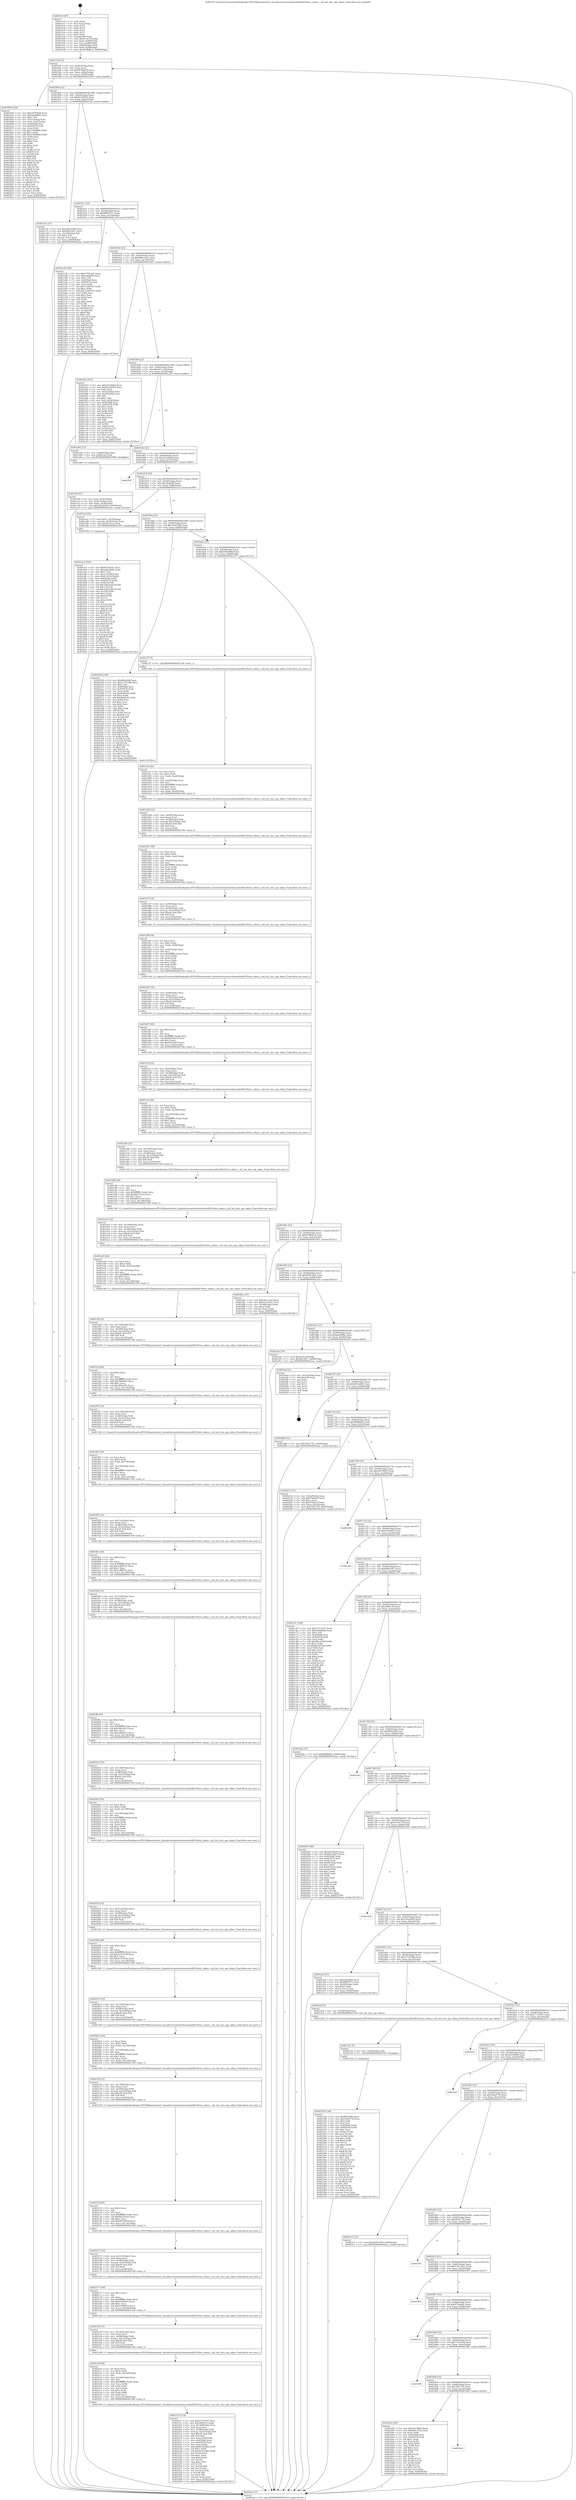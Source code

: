 digraph "0x4015c0" {
  label = "0x4015c0 (/mnt/c/Users/mathe/Desktop/tcc/POCII/binaries/extr_linuxdriversnetwirelessathwil6210txrx_edma.c_wil_init_txrx_ops_edma_Final-ollvm.out::main(0))"
  labelloc = "t"
  node[shape=record]

  Entry [label="",width=0.3,height=0.3,shape=circle,fillcolor=black,style=filled]
  "0x4015ef" [label="{
     0x4015ef [23]\l
     | [instrs]\l
     &nbsp;&nbsp;0x4015ef \<+3\>: mov -0x60(%rbp),%eax\l
     &nbsp;&nbsp;0x4015f2 \<+2\>: mov %eax,%ecx\l
     &nbsp;&nbsp;0x4015f4 \<+6\>: sub $0x887ddd79,%ecx\l
     &nbsp;&nbsp;0x4015fa \<+3\>: mov %eax,-0x64(%rbp)\l
     &nbsp;&nbsp;0x4015fd \<+3\>: mov %ecx,-0x68(%rbp)\l
     &nbsp;&nbsp;0x401600 \<+6\>: je 0000000000402459 \<main+0xe99\>\l
  }"]
  "0x402459" [label="{
     0x402459 [150]\l
     | [instrs]\l
     &nbsp;&nbsp;0x402459 \<+5\>: mov $0x2d7f2928,%eax\l
     &nbsp;&nbsp;0x40245e \<+5\>: mov $0xdaa4980b,%ecx\l
     &nbsp;&nbsp;0x402463 \<+2\>: mov $0x1,%dl\l
     &nbsp;&nbsp;0x402465 \<+3\>: mov -0x3c(%rbp),%esi\l
     &nbsp;&nbsp;0x402468 \<+3\>: mov %esi,-0x2c(%rbp)\l
     &nbsp;&nbsp;0x40246b \<+7\>: mov 0x4050a8,%esi\l
     &nbsp;&nbsp;0x402472 \<+7\>: mov 0x405078,%edi\l
     &nbsp;&nbsp;0x402479 \<+3\>: mov %esi,%r8d\l
     &nbsp;&nbsp;0x40247c \<+7\>: sub $0xe74448b6,%r8d\l
     &nbsp;&nbsp;0x402483 \<+4\>: sub $0x1,%r8d\l
     &nbsp;&nbsp;0x402487 \<+7\>: add $0xe74448b6,%r8d\l
     &nbsp;&nbsp;0x40248e \<+4\>: imul %r8d,%esi\l
     &nbsp;&nbsp;0x402492 \<+3\>: and $0x1,%esi\l
     &nbsp;&nbsp;0x402495 \<+3\>: cmp $0x0,%esi\l
     &nbsp;&nbsp;0x402498 \<+4\>: sete %r9b\l
     &nbsp;&nbsp;0x40249c \<+3\>: cmp $0xa,%edi\l
     &nbsp;&nbsp;0x40249f \<+4\>: setl %r10b\l
     &nbsp;&nbsp;0x4024a3 \<+3\>: mov %r9b,%r11b\l
     &nbsp;&nbsp;0x4024a6 \<+4\>: xor $0xff,%r11b\l
     &nbsp;&nbsp;0x4024aa \<+3\>: mov %r10b,%bl\l
     &nbsp;&nbsp;0x4024ad \<+3\>: xor $0xff,%bl\l
     &nbsp;&nbsp;0x4024b0 \<+3\>: xor $0x1,%dl\l
     &nbsp;&nbsp;0x4024b3 \<+3\>: mov %r11b,%r14b\l
     &nbsp;&nbsp;0x4024b6 \<+4\>: and $0xff,%r14b\l
     &nbsp;&nbsp;0x4024ba \<+3\>: and %dl,%r9b\l
     &nbsp;&nbsp;0x4024bd \<+3\>: mov %bl,%r15b\l
     &nbsp;&nbsp;0x4024c0 \<+4\>: and $0xff,%r15b\l
     &nbsp;&nbsp;0x4024c4 \<+3\>: and %dl,%r10b\l
     &nbsp;&nbsp;0x4024c7 \<+3\>: or %r9b,%r14b\l
     &nbsp;&nbsp;0x4024ca \<+3\>: or %r10b,%r15b\l
     &nbsp;&nbsp;0x4024cd \<+3\>: xor %r15b,%r14b\l
     &nbsp;&nbsp;0x4024d0 \<+3\>: or %bl,%r11b\l
     &nbsp;&nbsp;0x4024d3 \<+4\>: xor $0xff,%r11b\l
     &nbsp;&nbsp;0x4024d7 \<+3\>: or $0x1,%dl\l
     &nbsp;&nbsp;0x4024da \<+3\>: and %dl,%r11b\l
     &nbsp;&nbsp;0x4024dd \<+3\>: or %r11b,%r14b\l
     &nbsp;&nbsp;0x4024e0 \<+4\>: test $0x1,%r14b\l
     &nbsp;&nbsp;0x4024e4 \<+3\>: cmovne %ecx,%eax\l
     &nbsp;&nbsp;0x4024e7 \<+3\>: mov %eax,-0x60(%rbp)\l
     &nbsp;&nbsp;0x4024ea \<+5\>: jmp 0000000000402aac \<main+0x14ec\>\l
  }"]
  "0x401606" [label="{
     0x401606 [22]\l
     | [instrs]\l
     &nbsp;&nbsp;0x401606 \<+5\>: jmp 000000000040160b \<main+0x4b\>\l
     &nbsp;&nbsp;0x40160b \<+3\>: mov -0x64(%rbp),%eax\l
     &nbsp;&nbsp;0x40160e \<+5\>: sub $0x8ac58303,%eax\l
     &nbsp;&nbsp;0x401613 \<+3\>: mov %eax,-0x6c(%rbp)\l
     &nbsp;&nbsp;0x401616 \<+6\>: je 0000000000401c4c \<main+0x68c\>\l
  }"]
  Exit [label="",width=0.3,height=0.3,shape=circle,fillcolor=black,style=filled,peripheries=2]
  "0x401c4c" [label="{
     0x401c4c [27]\l
     | [instrs]\l
     &nbsp;&nbsp;0x401c4c \<+5\>: mov $0xcbbe3260,%eax\l
     &nbsp;&nbsp;0x401c51 \<+5\>: mov $0xf0ba7b97,%ecx\l
     &nbsp;&nbsp;0x401c56 \<+3\>: mov -0x2d(%rbp),%dl\l
     &nbsp;&nbsp;0x401c59 \<+3\>: test $0x1,%dl\l
     &nbsp;&nbsp;0x401c5c \<+3\>: cmovne %ecx,%eax\l
     &nbsp;&nbsp;0x401c5f \<+3\>: mov %eax,-0x60(%rbp)\l
     &nbsp;&nbsp;0x401c62 \<+5\>: jmp 0000000000402aac \<main+0x14ec\>\l
  }"]
  "0x40161c" [label="{
     0x40161c [22]\l
     | [instrs]\l
     &nbsp;&nbsp;0x40161c \<+5\>: jmp 0000000000401621 \<main+0x61\>\l
     &nbsp;&nbsp;0x401621 \<+3\>: mov -0x64(%rbp),%eax\l
     &nbsp;&nbsp;0x401624 \<+5\>: sub $0x8f067071,%eax\l
     &nbsp;&nbsp;0x401629 \<+3\>: mov %eax,-0x70(%rbp)\l
     &nbsp;&nbsp;0x40162c \<+6\>: je 0000000000401a3f \<main+0x47f\>\l
  }"]
  "0x40233b" [label="{
     0x40233b [138]\l
     | [instrs]\l
     &nbsp;&nbsp;0x40233b \<+5\>: mov $0x809a50b,%eax\l
     &nbsp;&nbsp;0x402340 \<+5\>: mov $0x34eef778,%ecx\l
     &nbsp;&nbsp;0x402345 \<+2\>: mov $0x1,%dl\l
     &nbsp;&nbsp;0x402347 \<+2\>: xor %esi,%esi\l
     &nbsp;&nbsp;0x402349 \<+8\>: mov 0x4050a8,%r8d\l
     &nbsp;&nbsp;0x402351 \<+8\>: mov 0x405078,%r9d\l
     &nbsp;&nbsp;0x402359 \<+3\>: sub $0x1,%esi\l
     &nbsp;&nbsp;0x40235c \<+3\>: mov %r8d,%r10d\l
     &nbsp;&nbsp;0x40235f \<+3\>: add %esi,%r10d\l
     &nbsp;&nbsp;0x402362 \<+4\>: imul %r10d,%r8d\l
     &nbsp;&nbsp;0x402366 \<+4\>: and $0x1,%r8d\l
     &nbsp;&nbsp;0x40236a \<+4\>: cmp $0x0,%r8d\l
     &nbsp;&nbsp;0x40236e \<+4\>: sete %r11b\l
     &nbsp;&nbsp;0x402372 \<+4\>: cmp $0xa,%r9d\l
     &nbsp;&nbsp;0x402376 \<+3\>: setl %bl\l
     &nbsp;&nbsp;0x402379 \<+3\>: mov %r11b,%r14b\l
     &nbsp;&nbsp;0x40237c \<+4\>: xor $0xff,%r14b\l
     &nbsp;&nbsp;0x402380 \<+3\>: mov %bl,%r15b\l
     &nbsp;&nbsp;0x402383 \<+4\>: xor $0xff,%r15b\l
     &nbsp;&nbsp;0x402387 \<+3\>: xor $0x1,%dl\l
     &nbsp;&nbsp;0x40238a \<+3\>: mov %r14b,%r12b\l
     &nbsp;&nbsp;0x40238d \<+4\>: and $0xff,%r12b\l
     &nbsp;&nbsp;0x402391 \<+3\>: and %dl,%r11b\l
     &nbsp;&nbsp;0x402394 \<+3\>: mov %r15b,%r13b\l
     &nbsp;&nbsp;0x402397 \<+4\>: and $0xff,%r13b\l
     &nbsp;&nbsp;0x40239b \<+2\>: and %dl,%bl\l
     &nbsp;&nbsp;0x40239d \<+3\>: or %r11b,%r12b\l
     &nbsp;&nbsp;0x4023a0 \<+3\>: or %bl,%r13b\l
     &nbsp;&nbsp;0x4023a3 \<+3\>: xor %r13b,%r12b\l
     &nbsp;&nbsp;0x4023a6 \<+3\>: or %r15b,%r14b\l
     &nbsp;&nbsp;0x4023a9 \<+4\>: xor $0xff,%r14b\l
     &nbsp;&nbsp;0x4023ad \<+3\>: or $0x1,%dl\l
     &nbsp;&nbsp;0x4023b0 \<+3\>: and %dl,%r14b\l
     &nbsp;&nbsp;0x4023b3 \<+3\>: or %r14b,%r12b\l
     &nbsp;&nbsp;0x4023b6 \<+4\>: test $0x1,%r12b\l
     &nbsp;&nbsp;0x4023ba \<+3\>: cmovne %ecx,%eax\l
     &nbsp;&nbsp;0x4023bd \<+3\>: mov %eax,-0x60(%rbp)\l
     &nbsp;&nbsp;0x4023c0 \<+5\>: jmp 0000000000402aac \<main+0x14ec\>\l
  }"]
  "0x401a3f" [label="{
     0x401a3f [144]\l
     | [instrs]\l
     &nbsp;&nbsp;0x401a3f \<+5\>: mov $0x6792eed1,%eax\l
     &nbsp;&nbsp;0x401a44 \<+5\>: mov $0xc9a6eff4,%ecx\l
     &nbsp;&nbsp;0x401a49 \<+2\>: mov $0x1,%dl\l
     &nbsp;&nbsp;0x401a4b \<+7\>: mov 0x4050a8,%esi\l
     &nbsp;&nbsp;0x401a52 \<+7\>: mov 0x405078,%edi\l
     &nbsp;&nbsp;0x401a59 \<+3\>: mov %esi,%r8d\l
     &nbsp;&nbsp;0x401a5c \<+7\>: sub $0x7e2dd795,%r8d\l
     &nbsp;&nbsp;0x401a63 \<+4\>: sub $0x1,%r8d\l
     &nbsp;&nbsp;0x401a67 \<+7\>: add $0x7e2dd795,%r8d\l
     &nbsp;&nbsp;0x401a6e \<+4\>: imul %r8d,%esi\l
     &nbsp;&nbsp;0x401a72 \<+3\>: and $0x1,%esi\l
     &nbsp;&nbsp;0x401a75 \<+3\>: cmp $0x0,%esi\l
     &nbsp;&nbsp;0x401a78 \<+4\>: sete %r9b\l
     &nbsp;&nbsp;0x401a7c \<+3\>: cmp $0xa,%edi\l
     &nbsp;&nbsp;0x401a7f \<+4\>: setl %r10b\l
     &nbsp;&nbsp;0x401a83 \<+3\>: mov %r9b,%r11b\l
     &nbsp;&nbsp;0x401a86 \<+4\>: xor $0xff,%r11b\l
     &nbsp;&nbsp;0x401a8a \<+3\>: mov %r10b,%bl\l
     &nbsp;&nbsp;0x401a8d \<+3\>: xor $0xff,%bl\l
     &nbsp;&nbsp;0x401a90 \<+3\>: xor $0x1,%dl\l
     &nbsp;&nbsp;0x401a93 \<+3\>: mov %r11b,%r14b\l
     &nbsp;&nbsp;0x401a96 \<+4\>: and $0xff,%r14b\l
     &nbsp;&nbsp;0x401a9a \<+3\>: and %dl,%r9b\l
     &nbsp;&nbsp;0x401a9d \<+3\>: mov %bl,%r15b\l
     &nbsp;&nbsp;0x401aa0 \<+4\>: and $0xff,%r15b\l
     &nbsp;&nbsp;0x401aa4 \<+3\>: and %dl,%r10b\l
     &nbsp;&nbsp;0x401aa7 \<+3\>: or %r9b,%r14b\l
     &nbsp;&nbsp;0x401aaa \<+3\>: or %r10b,%r15b\l
     &nbsp;&nbsp;0x401aad \<+3\>: xor %r15b,%r14b\l
     &nbsp;&nbsp;0x401ab0 \<+3\>: or %bl,%r11b\l
     &nbsp;&nbsp;0x401ab3 \<+4\>: xor $0xff,%r11b\l
     &nbsp;&nbsp;0x401ab7 \<+3\>: or $0x1,%dl\l
     &nbsp;&nbsp;0x401aba \<+3\>: and %dl,%r11b\l
     &nbsp;&nbsp;0x401abd \<+3\>: or %r11b,%r14b\l
     &nbsp;&nbsp;0x401ac0 \<+4\>: test $0x1,%r14b\l
     &nbsp;&nbsp;0x401ac4 \<+3\>: cmovne %ecx,%eax\l
     &nbsp;&nbsp;0x401ac7 \<+3\>: mov %eax,-0x60(%rbp)\l
     &nbsp;&nbsp;0x401aca \<+5\>: jmp 0000000000402aac \<main+0x14ec\>\l
  }"]
  "0x401632" [label="{
     0x401632 [22]\l
     | [instrs]\l
     &nbsp;&nbsp;0x401632 \<+5\>: jmp 0000000000401637 \<main+0x77\>\l
     &nbsp;&nbsp;0x401637 \<+3\>: mov -0x64(%rbp),%eax\l
     &nbsp;&nbsp;0x40163a \<+5\>: sub $0x9b0c161a,%eax\l
     &nbsp;&nbsp;0x40163f \<+3\>: mov %eax,-0x74(%rbp)\l
     &nbsp;&nbsp;0x401642 \<+6\>: je 0000000000401be5 \<main+0x625\>\l
  }"]
  "0x402332" [label="{
     0x402332 [9]\l
     | [instrs]\l
     &nbsp;&nbsp;0x402332 \<+4\>: mov -0x58(%rbp),%rdi\l
     &nbsp;&nbsp;0x402336 \<+5\>: call 0000000000401030 \<free@plt\>\l
     | [calls]\l
     &nbsp;&nbsp;0x401030 \{1\} (unknown)\l
  }"]
  "0x401be5" [label="{
     0x401be5 [103]\l
     | [instrs]\l
     &nbsp;&nbsp;0x401be5 \<+5\>: mov $0xc0e10bbd,%eax\l
     &nbsp;&nbsp;0x401bea \<+5\>: mov $0x8ac58303,%ecx\l
     &nbsp;&nbsp;0x401bef \<+2\>: xor %edx,%edx\l
     &nbsp;&nbsp;0x401bf1 \<+3\>: mov -0x5c(%rbp),%esi\l
     &nbsp;&nbsp;0x401bf4 \<+3\>: cmp -0x50(%rbp),%esi\l
     &nbsp;&nbsp;0x401bf7 \<+4\>: setl %dil\l
     &nbsp;&nbsp;0x401bfb \<+4\>: and $0x1,%dil\l
     &nbsp;&nbsp;0x401bff \<+4\>: mov %dil,-0x2d(%rbp)\l
     &nbsp;&nbsp;0x401c03 \<+7\>: mov 0x4050a8,%esi\l
     &nbsp;&nbsp;0x401c0a \<+8\>: mov 0x405078,%r8d\l
     &nbsp;&nbsp;0x401c12 \<+3\>: sub $0x1,%edx\l
     &nbsp;&nbsp;0x401c15 \<+3\>: mov %esi,%r9d\l
     &nbsp;&nbsp;0x401c18 \<+3\>: add %edx,%r9d\l
     &nbsp;&nbsp;0x401c1b \<+4\>: imul %r9d,%esi\l
     &nbsp;&nbsp;0x401c1f \<+3\>: and $0x1,%esi\l
     &nbsp;&nbsp;0x401c22 \<+3\>: cmp $0x0,%esi\l
     &nbsp;&nbsp;0x401c25 \<+4\>: sete %dil\l
     &nbsp;&nbsp;0x401c29 \<+4\>: cmp $0xa,%r8d\l
     &nbsp;&nbsp;0x401c2d \<+4\>: setl %r10b\l
     &nbsp;&nbsp;0x401c31 \<+3\>: mov %dil,%r11b\l
     &nbsp;&nbsp;0x401c34 \<+3\>: and %r10b,%r11b\l
     &nbsp;&nbsp;0x401c37 \<+3\>: xor %r10b,%dil\l
     &nbsp;&nbsp;0x401c3a \<+3\>: or %dil,%r11b\l
     &nbsp;&nbsp;0x401c3d \<+4\>: test $0x1,%r11b\l
     &nbsp;&nbsp;0x401c41 \<+3\>: cmovne %ecx,%eax\l
     &nbsp;&nbsp;0x401c44 \<+3\>: mov %eax,-0x60(%rbp)\l
     &nbsp;&nbsp;0x401c47 \<+5\>: jmp 0000000000402aac \<main+0x14ec\>\l
  }"]
  "0x401648" [label="{
     0x401648 [22]\l
     | [instrs]\l
     &nbsp;&nbsp;0x401648 \<+5\>: jmp 000000000040164d \<main+0x8d\>\l
     &nbsp;&nbsp;0x40164d \<+3\>: mov -0x64(%rbp),%eax\l
     &nbsp;&nbsp;0x401650 \<+5\>: sub $0xa87cc1bd,%eax\l
     &nbsp;&nbsp;0x401655 \<+3\>: mov %eax,-0x78(%rbp)\l
     &nbsp;&nbsp;0x401658 \<+6\>: je 0000000000401a02 \<main+0x442\>\l
  }"]
  "0x4021f7" [label="{
     0x4021f7 [119]\l
     | [instrs]\l
     &nbsp;&nbsp;0x4021f7 \<+5\>: mov $0x277c4167,%ecx\l
     &nbsp;&nbsp;0x4021fc \<+5\>: mov $0x29891c9,%edx\l
     &nbsp;&nbsp;0x402201 \<+6\>: mov -0x148(%rbp),%esi\l
     &nbsp;&nbsp;0x402207 \<+3\>: imul %eax,%esi\l
     &nbsp;&nbsp;0x40220a \<+4\>: mov -0x58(%rbp),%rdi\l
     &nbsp;&nbsp;0x40220e \<+4\>: movslq -0x5c(%rbp),%r8\l
     &nbsp;&nbsp;0x402212 \<+4\>: imul $0x44,%r8,%r8\l
     &nbsp;&nbsp;0x402216 \<+3\>: add %r8,%rdi\l
     &nbsp;&nbsp;0x402219 \<+3\>: mov %esi,0x40(%rdi)\l
     &nbsp;&nbsp;0x40221c \<+7\>: mov 0x4050a8,%eax\l
     &nbsp;&nbsp;0x402223 \<+7\>: mov 0x405078,%esi\l
     &nbsp;&nbsp;0x40222a \<+3\>: mov %eax,%r9d\l
     &nbsp;&nbsp;0x40222d \<+7\>: add $0x931b5d6e,%r9d\l
     &nbsp;&nbsp;0x402234 \<+4\>: sub $0x1,%r9d\l
     &nbsp;&nbsp;0x402238 \<+7\>: sub $0x931b5d6e,%r9d\l
     &nbsp;&nbsp;0x40223f \<+4\>: imul %r9d,%eax\l
     &nbsp;&nbsp;0x402243 \<+3\>: and $0x1,%eax\l
     &nbsp;&nbsp;0x402246 \<+3\>: cmp $0x0,%eax\l
     &nbsp;&nbsp;0x402249 \<+4\>: sete %r10b\l
     &nbsp;&nbsp;0x40224d \<+3\>: cmp $0xa,%esi\l
     &nbsp;&nbsp;0x402250 \<+4\>: setl %r11b\l
     &nbsp;&nbsp;0x402254 \<+3\>: mov %r10b,%bl\l
     &nbsp;&nbsp;0x402257 \<+3\>: and %r11b,%bl\l
     &nbsp;&nbsp;0x40225a \<+3\>: xor %r11b,%r10b\l
     &nbsp;&nbsp;0x40225d \<+3\>: or %r10b,%bl\l
     &nbsp;&nbsp;0x402260 \<+3\>: test $0x1,%bl\l
     &nbsp;&nbsp;0x402263 \<+3\>: cmovne %edx,%ecx\l
     &nbsp;&nbsp;0x402266 \<+3\>: mov %ecx,-0x60(%rbp)\l
     &nbsp;&nbsp;0x402269 \<+5\>: jmp 0000000000402aac \<main+0x14ec\>\l
  }"]
  "0x401a02" [label="{
     0x401a02 [13]\l
     | [instrs]\l
     &nbsp;&nbsp;0x401a02 \<+4\>: mov -0x48(%rbp),%rax\l
     &nbsp;&nbsp;0x401a06 \<+4\>: mov 0x8(%rax),%rdi\l
     &nbsp;&nbsp;0x401a0a \<+5\>: call 0000000000401060 \<atoi@plt\>\l
     | [calls]\l
     &nbsp;&nbsp;0x401060 \{1\} (unknown)\l
  }"]
  "0x40165e" [label="{
     0x40165e [22]\l
     | [instrs]\l
     &nbsp;&nbsp;0x40165e \<+5\>: jmp 0000000000401663 \<main+0xa3\>\l
     &nbsp;&nbsp;0x401663 \<+3\>: mov -0x64(%rbp),%eax\l
     &nbsp;&nbsp;0x401666 \<+5\>: sub $0xc0e10bbd,%eax\l
     &nbsp;&nbsp;0x40166b \<+3\>: mov %eax,-0x7c(%rbp)\l
     &nbsp;&nbsp;0x40166e \<+6\>: je 0000000000402547 \<main+0xf87\>\l
  }"]
  "0x4021bf" [label="{
     0x4021bf [56]\l
     | [instrs]\l
     &nbsp;&nbsp;0x4021bf \<+2\>: xor %ecx,%ecx\l
     &nbsp;&nbsp;0x4021c1 \<+5\>: mov $0x2,%edx\l
     &nbsp;&nbsp;0x4021c6 \<+6\>: mov %edx,-0x144(%rbp)\l
     &nbsp;&nbsp;0x4021cc \<+1\>: cltd\l
     &nbsp;&nbsp;0x4021cd \<+6\>: mov -0x144(%rbp),%esi\l
     &nbsp;&nbsp;0x4021d3 \<+2\>: idiv %esi\l
     &nbsp;&nbsp;0x4021d5 \<+6\>: imul $0xfffffffe,%edx,%edx\l
     &nbsp;&nbsp;0x4021db \<+3\>: mov %ecx,%r9d\l
     &nbsp;&nbsp;0x4021de \<+3\>: sub %edx,%r9d\l
     &nbsp;&nbsp;0x4021e1 \<+2\>: mov %ecx,%edx\l
     &nbsp;&nbsp;0x4021e3 \<+3\>: sub $0x1,%edx\l
     &nbsp;&nbsp;0x4021e6 \<+3\>: add %edx,%r9d\l
     &nbsp;&nbsp;0x4021e9 \<+3\>: sub %r9d,%ecx\l
     &nbsp;&nbsp;0x4021ec \<+6\>: mov %ecx,-0x148(%rbp)\l
     &nbsp;&nbsp;0x4021f2 \<+5\>: call 0000000000401160 \<next_i\>\l
     | [calls]\l
     &nbsp;&nbsp;0x401160 \{1\} (/mnt/c/Users/mathe/Desktop/tcc/POCII/binaries/extr_linuxdriversnetwirelessathwil6210txrx_edma.c_wil_init_txrx_ops_edma_Final-ollvm.out::next_i)\l
  }"]
  "0x402547" [label="{
     0x402547\l
  }", style=dashed]
  "0x401674" [label="{
     0x401674 [22]\l
     | [instrs]\l
     &nbsp;&nbsp;0x401674 \<+5\>: jmp 0000000000401679 \<main+0xb9\>\l
     &nbsp;&nbsp;0x401679 \<+3\>: mov -0x64(%rbp),%eax\l
     &nbsp;&nbsp;0x40167c \<+5\>: sub $0xc9a6eff4,%eax\l
     &nbsp;&nbsp;0x401681 \<+3\>: mov %eax,-0x80(%rbp)\l
     &nbsp;&nbsp;0x401684 \<+6\>: je 0000000000401acf \<main+0x50f\>\l
  }"]
  "0x40219f" [label="{
     0x40219f [32]\l
     | [instrs]\l
     &nbsp;&nbsp;0x40219f \<+6\>: mov -0x140(%rbp),%ecx\l
     &nbsp;&nbsp;0x4021a5 \<+3\>: imul %eax,%ecx\l
     &nbsp;&nbsp;0x4021a8 \<+4\>: mov -0x58(%rbp),%rdi\l
     &nbsp;&nbsp;0x4021ac \<+4\>: movslq -0x5c(%rbp),%r8\l
     &nbsp;&nbsp;0x4021b0 \<+4\>: imul $0x44,%r8,%r8\l
     &nbsp;&nbsp;0x4021b4 \<+3\>: add %r8,%rdi\l
     &nbsp;&nbsp;0x4021b7 \<+3\>: mov %ecx,0x3c(%rdi)\l
     &nbsp;&nbsp;0x4021ba \<+5\>: call 0000000000401160 \<next_i\>\l
     | [calls]\l
     &nbsp;&nbsp;0x401160 \{1\} (/mnt/c/Users/mathe/Desktop/tcc/POCII/binaries/extr_linuxdriversnetwirelessathwil6210txrx_edma.c_wil_init_txrx_ops_edma_Final-ollvm.out::next_i)\l
  }"]
  "0x401acf" [label="{
     0x401acf [20]\l
     | [instrs]\l
     &nbsp;&nbsp;0x401acf \<+7\>: movl $0x1,-0x50(%rbp)\l
     &nbsp;&nbsp;0x401ad6 \<+4\>: movslq -0x50(%rbp),%rax\l
     &nbsp;&nbsp;0x401ada \<+4\>: imul $0x44,%rax,%rdi\l
     &nbsp;&nbsp;0x401ade \<+5\>: call 0000000000401050 \<malloc@plt\>\l
     | [calls]\l
     &nbsp;&nbsp;0x401050 \{1\} (unknown)\l
  }"]
  "0x40168a" [label="{
     0x40168a [25]\l
     | [instrs]\l
     &nbsp;&nbsp;0x40168a \<+5\>: jmp 000000000040168f \<main+0xcf\>\l
     &nbsp;&nbsp;0x40168f \<+3\>: mov -0x64(%rbp),%eax\l
     &nbsp;&nbsp;0x401692 \<+5\>: sub $0xcbbe3260,%eax\l
     &nbsp;&nbsp;0x401697 \<+6\>: mov %eax,-0x84(%rbp)\l
     &nbsp;&nbsp;0x40169d \<+6\>: je 0000000000402299 \<main+0xcd9\>\l
  }"]
  "0x402177" [label="{
     0x402177 [40]\l
     | [instrs]\l
     &nbsp;&nbsp;0x402177 \<+5\>: mov $0x2,%ecx\l
     &nbsp;&nbsp;0x40217c \<+1\>: cltd\l
     &nbsp;&nbsp;0x40217d \<+2\>: idiv %ecx\l
     &nbsp;&nbsp;0x40217f \<+6\>: imul $0xfffffffe,%edx,%ecx\l
     &nbsp;&nbsp;0x402185 \<+6\>: add $0x91902932,%ecx\l
     &nbsp;&nbsp;0x40218b \<+3\>: add $0x1,%ecx\l
     &nbsp;&nbsp;0x40218e \<+6\>: sub $0x91902932,%ecx\l
     &nbsp;&nbsp;0x402194 \<+6\>: mov %ecx,-0x140(%rbp)\l
     &nbsp;&nbsp;0x40219a \<+5\>: call 0000000000401160 \<next_i\>\l
     | [calls]\l
     &nbsp;&nbsp;0x401160 \{1\} (/mnt/c/Users/mathe/Desktop/tcc/POCII/binaries/extr_linuxdriversnetwirelessathwil6210txrx_edma.c_wil_init_txrx_ops_edma_Final-ollvm.out::next_i)\l
  }"]
  "0x402299" [label="{
     0x402299 [144]\l
     | [instrs]\l
     &nbsp;&nbsp;0x402299 \<+5\>: mov $0x809a50b,%eax\l
     &nbsp;&nbsp;0x40229e \<+5\>: mov $0x21747e8b,%ecx\l
     &nbsp;&nbsp;0x4022a3 \<+2\>: mov $0x1,%dl\l
     &nbsp;&nbsp;0x4022a5 \<+7\>: mov 0x4050a8,%esi\l
     &nbsp;&nbsp;0x4022ac \<+7\>: mov 0x405078,%edi\l
     &nbsp;&nbsp;0x4022b3 \<+3\>: mov %esi,%r8d\l
     &nbsp;&nbsp;0x4022b6 \<+7\>: sub $0xfe465d5,%r8d\l
     &nbsp;&nbsp;0x4022bd \<+4\>: sub $0x1,%r8d\l
     &nbsp;&nbsp;0x4022c1 \<+7\>: add $0xfe465d5,%r8d\l
     &nbsp;&nbsp;0x4022c8 \<+4\>: imul %r8d,%esi\l
     &nbsp;&nbsp;0x4022cc \<+3\>: and $0x1,%esi\l
     &nbsp;&nbsp;0x4022cf \<+3\>: cmp $0x0,%esi\l
     &nbsp;&nbsp;0x4022d2 \<+4\>: sete %r9b\l
     &nbsp;&nbsp;0x4022d6 \<+3\>: cmp $0xa,%edi\l
     &nbsp;&nbsp;0x4022d9 \<+4\>: setl %r10b\l
     &nbsp;&nbsp;0x4022dd \<+3\>: mov %r9b,%r11b\l
     &nbsp;&nbsp;0x4022e0 \<+4\>: xor $0xff,%r11b\l
     &nbsp;&nbsp;0x4022e4 \<+3\>: mov %r10b,%bl\l
     &nbsp;&nbsp;0x4022e7 \<+3\>: xor $0xff,%bl\l
     &nbsp;&nbsp;0x4022ea \<+3\>: xor $0x1,%dl\l
     &nbsp;&nbsp;0x4022ed \<+3\>: mov %r11b,%r14b\l
     &nbsp;&nbsp;0x4022f0 \<+4\>: and $0xff,%r14b\l
     &nbsp;&nbsp;0x4022f4 \<+3\>: and %dl,%r9b\l
     &nbsp;&nbsp;0x4022f7 \<+3\>: mov %bl,%r15b\l
     &nbsp;&nbsp;0x4022fa \<+4\>: and $0xff,%r15b\l
     &nbsp;&nbsp;0x4022fe \<+3\>: and %dl,%r10b\l
     &nbsp;&nbsp;0x402301 \<+3\>: or %r9b,%r14b\l
     &nbsp;&nbsp;0x402304 \<+3\>: or %r10b,%r15b\l
     &nbsp;&nbsp;0x402307 \<+3\>: xor %r15b,%r14b\l
     &nbsp;&nbsp;0x40230a \<+3\>: or %bl,%r11b\l
     &nbsp;&nbsp;0x40230d \<+4\>: xor $0xff,%r11b\l
     &nbsp;&nbsp;0x402311 \<+3\>: or $0x1,%dl\l
     &nbsp;&nbsp;0x402314 \<+3\>: and %dl,%r11b\l
     &nbsp;&nbsp;0x402317 \<+3\>: or %r11b,%r14b\l
     &nbsp;&nbsp;0x40231a \<+4\>: test $0x1,%r14b\l
     &nbsp;&nbsp;0x40231e \<+3\>: cmovne %ecx,%eax\l
     &nbsp;&nbsp;0x402321 \<+3\>: mov %eax,-0x60(%rbp)\l
     &nbsp;&nbsp;0x402324 \<+5\>: jmp 0000000000402aac \<main+0x14ec\>\l
  }"]
  "0x4016a3" [label="{
     0x4016a3 [25]\l
     | [instrs]\l
     &nbsp;&nbsp;0x4016a3 \<+5\>: jmp 00000000004016a8 \<main+0xe8\>\l
     &nbsp;&nbsp;0x4016a8 \<+3\>: mov -0x64(%rbp),%eax\l
     &nbsp;&nbsp;0x4016ab \<+5\>: sub $0xd30bd99d,%eax\l
     &nbsp;&nbsp;0x4016b0 \<+6\>: mov %eax,-0x88(%rbp)\l
     &nbsp;&nbsp;0x4016b6 \<+6\>: je 0000000000401cf7 \<main+0x737\>\l
  }"]
  "0x402157" [label="{
     0x402157 [32]\l
     | [instrs]\l
     &nbsp;&nbsp;0x402157 \<+6\>: mov -0x13c(%rbp),%ecx\l
     &nbsp;&nbsp;0x40215d \<+3\>: imul %eax,%ecx\l
     &nbsp;&nbsp;0x402160 \<+4\>: mov -0x58(%rbp),%rdi\l
     &nbsp;&nbsp;0x402164 \<+4\>: movslq -0x5c(%rbp),%r8\l
     &nbsp;&nbsp;0x402168 \<+4\>: imul $0x44,%r8,%r8\l
     &nbsp;&nbsp;0x40216c \<+3\>: add %r8,%rdi\l
     &nbsp;&nbsp;0x40216f \<+3\>: mov %ecx,0x38(%rdi)\l
     &nbsp;&nbsp;0x402172 \<+5\>: call 0000000000401160 \<next_i\>\l
     | [calls]\l
     &nbsp;&nbsp;0x401160 \{1\} (/mnt/c/Users/mathe/Desktop/tcc/POCII/binaries/extr_linuxdriversnetwirelessathwil6210txrx_edma.c_wil_init_txrx_ops_edma_Final-ollvm.out::next_i)\l
  }"]
  "0x401cf7" [label="{
     0x401cf7 [5]\l
     | [instrs]\l
     &nbsp;&nbsp;0x401cf7 \<+5\>: call 0000000000401160 \<next_i\>\l
     | [calls]\l
     &nbsp;&nbsp;0x401160 \{1\} (/mnt/c/Users/mathe/Desktop/tcc/POCII/binaries/extr_linuxdriversnetwirelessathwil6210txrx_edma.c_wil_init_txrx_ops_edma_Final-ollvm.out::next_i)\l
  }"]
  "0x4016bc" [label="{
     0x4016bc [25]\l
     | [instrs]\l
     &nbsp;&nbsp;0x4016bc \<+5\>: jmp 00000000004016c1 \<main+0x101\>\l
     &nbsp;&nbsp;0x4016c1 \<+3\>: mov -0x64(%rbp),%eax\l
     &nbsp;&nbsp;0x4016c4 \<+5\>: sub $0xd7d8d0c9,%eax\l
     &nbsp;&nbsp;0x4016c9 \<+6\>: mov %eax,-0x8c(%rbp)\l
     &nbsp;&nbsp;0x4016cf \<+6\>: je 00000000004018ec \<main+0x32c\>\l
  }"]
  "0x40212f" [label="{
     0x40212f [40]\l
     | [instrs]\l
     &nbsp;&nbsp;0x40212f \<+5\>: mov $0x2,%ecx\l
     &nbsp;&nbsp;0x402134 \<+1\>: cltd\l
     &nbsp;&nbsp;0x402135 \<+2\>: idiv %ecx\l
     &nbsp;&nbsp;0x402137 \<+6\>: imul $0xfffffffe,%edx,%ecx\l
     &nbsp;&nbsp;0x40213d \<+6\>: sub $0x963305bd,%ecx\l
     &nbsp;&nbsp;0x402143 \<+3\>: add $0x1,%ecx\l
     &nbsp;&nbsp;0x402146 \<+6\>: add $0x963305bd,%ecx\l
     &nbsp;&nbsp;0x40214c \<+6\>: mov %ecx,-0x13c(%rbp)\l
     &nbsp;&nbsp;0x402152 \<+5\>: call 0000000000401160 \<next_i\>\l
     | [calls]\l
     &nbsp;&nbsp;0x401160 \{1\} (/mnt/c/Users/mathe/Desktop/tcc/POCII/binaries/extr_linuxdriversnetwirelessathwil6210txrx_edma.c_wil_init_txrx_ops_edma_Final-ollvm.out::next_i)\l
  }"]
  "0x4018ec" [label="{
     0x4018ec [27]\l
     | [instrs]\l
     &nbsp;&nbsp;0x4018ec \<+5\>: mov $0xa87cc1bd,%eax\l
     &nbsp;&nbsp;0x4018f1 \<+5\>: mov $0x518c3921,%ecx\l
     &nbsp;&nbsp;0x4018f6 \<+3\>: mov -0x38(%rbp),%edx\l
     &nbsp;&nbsp;0x4018f9 \<+3\>: cmp $0x2,%edx\l
     &nbsp;&nbsp;0x4018fc \<+3\>: cmovne %ecx,%eax\l
     &nbsp;&nbsp;0x4018ff \<+3\>: mov %eax,-0x60(%rbp)\l
     &nbsp;&nbsp;0x401902 \<+5\>: jmp 0000000000402aac \<main+0x14ec\>\l
  }"]
  "0x4016d5" [label="{
     0x4016d5 [25]\l
     | [instrs]\l
     &nbsp;&nbsp;0x4016d5 \<+5\>: jmp 00000000004016da \<main+0x11a\>\l
     &nbsp;&nbsp;0x4016da \<+3\>: mov -0x64(%rbp),%eax\l
     &nbsp;&nbsp;0x4016dd \<+5\>: sub $0xd95b7d5b,%eax\l
     &nbsp;&nbsp;0x4016e2 \<+6\>: mov %eax,-0x90(%rbp)\l
     &nbsp;&nbsp;0x4016e8 \<+6\>: je 00000000004023ee \<main+0xe2e\>\l
  }"]
  "0x402aac" [label="{
     0x402aac [5]\l
     | [instrs]\l
     &nbsp;&nbsp;0x402aac \<+5\>: jmp 00000000004015ef \<main+0x2f\>\l
  }"]
  "0x4015c0" [label="{
     0x4015c0 [47]\l
     | [instrs]\l
     &nbsp;&nbsp;0x4015c0 \<+1\>: push %rbp\l
     &nbsp;&nbsp;0x4015c1 \<+3\>: mov %rsp,%rbp\l
     &nbsp;&nbsp;0x4015c4 \<+2\>: push %r15\l
     &nbsp;&nbsp;0x4015c6 \<+2\>: push %r14\l
     &nbsp;&nbsp;0x4015c8 \<+2\>: push %r13\l
     &nbsp;&nbsp;0x4015ca \<+2\>: push %r12\l
     &nbsp;&nbsp;0x4015cc \<+1\>: push %rbx\l
     &nbsp;&nbsp;0x4015cd \<+7\>: sub $0x188,%rsp\l
     &nbsp;&nbsp;0x4015d4 \<+7\>: movl $0x0,-0x3c(%rbp)\l
     &nbsp;&nbsp;0x4015db \<+3\>: mov %edi,-0x40(%rbp)\l
     &nbsp;&nbsp;0x4015de \<+4\>: mov %rsi,-0x48(%rbp)\l
     &nbsp;&nbsp;0x4015e2 \<+3\>: mov -0x40(%rbp),%edi\l
     &nbsp;&nbsp;0x4015e5 \<+3\>: mov %edi,-0x38(%rbp)\l
     &nbsp;&nbsp;0x4015e8 \<+7\>: movl $0xd7d8d0c9,-0x60(%rbp)\l
  }"]
  "0x401a0f" [label="{
     0x401a0f [21]\l
     | [instrs]\l
     &nbsp;&nbsp;0x401a0f \<+3\>: mov %eax,-0x4c(%rbp)\l
     &nbsp;&nbsp;0x401a12 \<+3\>: mov -0x4c(%rbp),%eax\l
     &nbsp;&nbsp;0x401a15 \<+3\>: mov %eax,-0x34(%rbp)\l
     &nbsp;&nbsp;0x401a18 \<+7\>: movl $0x19ca4409,-0x60(%rbp)\l
     &nbsp;&nbsp;0x401a1f \<+5\>: jmp 0000000000402aac \<main+0x14ec\>\l
  }"]
  "0x40210f" [label="{
     0x40210f [32]\l
     | [instrs]\l
     &nbsp;&nbsp;0x40210f \<+6\>: mov -0x138(%rbp),%ecx\l
     &nbsp;&nbsp;0x402115 \<+3\>: imul %eax,%ecx\l
     &nbsp;&nbsp;0x402118 \<+4\>: mov -0x58(%rbp),%rdi\l
     &nbsp;&nbsp;0x40211c \<+4\>: movslq -0x5c(%rbp),%r8\l
     &nbsp;&nbsp;0x402120 \<+4\>: imul $0x44,%r8,%r8\l
     &nbsp;&nbsp;0x402124 \<+3\>: add %r8,%rdi\l
     &nbsp;&nbsp;0x402127 \<+3\>: mov %ecx,0x34(%rdi)\l
     &nbsp;&nbsp;0x40212a \<+5\>: call 0000000000401160 \<next_i\>\l
     | [calls]\l
     &nbsp;&nbsp;0x401160 \{1\} (/mnt/c/Users/mathe/Desktop/tcc/POCII/binaries/extr_linuxdriversnetwirelessathwil6210txrx_edma.c_wil_init_txrx_ops_edma_Final-ollvm.out::next_i)\l
  }"]
  "0x4023ee" [label="{
     0x4023ee [19]\l
     | [instrs]\l
     &nbsp;&nbsp;0x4023ee \<+7\>: movl $0x0,-0x3c(%rbp)\l
     &nbsp;&nbsp;0x4023f5 \<+7\>: movl $0xd82cb97,-0x60(%rbp)\l
     &nbsp;&nbsp;0x4023fc \<+5\>: jmp 0000000000402aac \<main+0x14ec\>\l
  }"]
  "0x4016ee" [label="{
     0x4016ee [25]\l
     | [instrs]\l
     &nbsp;&nbsp;0x4016ee \<+5\>: jmp 00000000004016f3 \<main+0x133\>\l
     &nbsp;&nbsp;0x4016f3 \<+3\>: mov -0x64(%rbp),%eax\l
     &nbsp;&nbsp;0x4016f6 \<+5\>: sub $0xdaa4980b,%eax\l
     &nbsp;&nbsp;0x4016fb \<+6\>: mov %eax,-0x94(%rbp)\l
     &nbsp;&nbsp;0x401701 \<+6\>: je 00000000004024ef \<main+0xf2f\>\l
  }"]
  "0x4020e3" [label="{
     0x4020e3 [44]\l
     | [instrs]\l
     &nbsp;&nbsp;0x4020e3 \<+2\>: xor %ecx,%ecx\l
     &nbsp;&nbsp;0x4020e5 \<+5\>: mov $0x2,%edx\l
     &nbsp;&nbsp;0x4020ea \<+6\>: mov %edx,-0x134(%rbp)\l
     &nbsp;&nbsp;0x4020f0 \<+1\>: cltd\l
     &nbsp;&nbsp;0x4020f1 \<+6\>: mov -0x134(%rbp),%esi\l
     &nbsp;&nbsp;0x4020f7 \<+2\>: idiv %esi\l
     &nbsp;&nbsp;0x4020f9 \<+6\>: imul $0xfffffffe,%edx,%edx\l
     &nbsp;&nbsp;0x4020ff \<+3\>: sub $0x1,%ecx\l
     &nbsp;&nbsp;0x402102 \<+2\>: sub %ecx,%edx\l
     &nbsp;&nbsp;0x402104 \<+6\>: mov %edx,-0x138(%rbp)\l
     &nbsp;&nbsp;0x40210a \<+5\>: call 0000000000401160 \<next_i\>\l
     | [calls]\l
     &nbsp;&nbsp;0x401160 \{1\} (/mnt/c/Users/mathe/Desktop/tcc/POCII/binaries/extr_linuxdriversnetwirelessathwil6210txrx_edma.c_wil_init_txrx_ops_edma_Final-ollvm.out::next_i)\l
  }"]
  "0x4024ef" [label="{
     0x4024ef [21]\l
     | [instrs]\l
     &nbsp;&nbsp;0x4024ef \<+3\>: mov -0x2c(%rbp),%eax\l
     &nbsp;&nbsp;0x4024f2 \<+7\>: add $0x188,%rsp\l
     &nbsp;&nbsp;0x4024f9 \<+1\>: pop %rbx\l
     &nbsp;&nbsp;0x4024fa \<+2\>: pop %r12\l
     &nbsp;&nbsp;0x4024fc \<+2\>: pop %r13\l
     &nbsp;&nbsp;0x4024fe \<+2\>: pop %r14\l
     &nbsp;&nbsp;0x402500 \<+2\>: pop %r15\l
     &nbsp;&nbsp;0x402502 \<+1\>: pop %rbp\l
     &nbsp;&nbsp;0x402503 \<+1\>: ret\l
  }"]
  "0x401707" [label="{
     0x401707 [25]\l
     | [instrs]\l
     &nbsp;&nbsp;0x401707 \<+5\>: jmp 000000000040170c \<main+0x14c\>\l
     &nbsp;&nbsp;0x40170c \<+3\>: mov -0x64(%rbp),%eax\l
     &nbsp;&nbsp;0x40170f \<+5\>: sub $0xdd5ceb92,%eax\l
     &nbsp;&nbsp;0x401714 \<+6\>: mov %eax,-0x98(%rbp)\l
     &nbsp;&nbsp;0x40171a \<+6\>: je 0000000000401b86 \<main+0x5c6\>\l
  }"]
  "0x4020c3" [label="{
     0x4020c3 [32]\l
     | [instrs]\l
     &nbsp;&nbsp;0x4020c3 \<+6\>: mov -0x130(%rbp),%ecx\l
     &nbsp;&nbsp;0x4020c9 \<+3\>: imul %eax,%ecx\l
     &nbsp;&nbsp;0x4020cc \<+4\>: mov -0x58(%rbp),%rdi\l
     &nbsp;&nbsp;0x4020d0 \<+4\>: movslq -0x5c(%rbp),%r8\l
     &nbsp;&nbsp;0x4020d4 \<+4\>: imul $0x44,%r8,%r8\l
     &nbsp;&nbsp;0x4020d8 \<+3\>: add %r8,%rdi\l
     &nbsp;&nbsp;0x4020db \<+3\>: mov %ecx,0x30(%rdi)\l
     &nbsp;&nbsp;0x4020de \<+5\>: call 0000000000401160 \<next_i\>\l
     | [calls]\l
     &nbsp;&nbsp;0x401160 \{1\} (/mnt/c/Users/mathe/Desktop/tcc/POCII/binaries/extr_linuxdriversnetwirelessathwil6210txrx_edma.c_wil_init_txrx_ops_edma_Final-ollvm.out::next_i)\l
  }"]
  "0x401b86" [label="{
     0x401b86 [12]\l
     | [instrs]\l
     &nbsp;&nbsp;0x401b86 \<+7\>: movl $0x7f0e77f5,-0x60(%rbp)\l
     &nbsp;&nbsp;0x401b8d \<+5\>: jmp 0000000000402aac \<main+0x14ec\>\l
  }"]
  "0x401720" [label="{
     0x401720 [25]\l
     | [instrs]\l
     &nbsp;&nbsp;0x401720 \<+5\>: jmp 0000000000401725 \<main+0x165\>\l
     &nbsp;&nbsp;0x401725 \<+3\>: mov -0x64(%rbp),%eax\l
     &nbsp;&nbsp;0x401728 \<+5\>: sub $0xdf680b9e,%eax\l
     &nbsp;&nbsp;0x40172d \<+6\>: mov %eax,-0x9c(%rbp)\l
     &nbsp;&nbsp;0x401733 \<+6\>: je 000000000040227a \<main+0xcba\>\l
  }"]
  "0x40209b" [label="{
     0x40209b [40]\l
     | [instrs]\l
     &nbsp;&nbsp;0x40209b \<+5\>: mov $0x2,%ecx\l
     &nbsp;&nbsp;0x4020a0 \<+1\>: cltd\l
     &nbsp;&nbsp;0x4020a1 \<+2\>: idiv %ecx\l
     &nbsp;&nbsp;0x4020a3 \<+6\>: imul $0xfffffffe,%edx,%ecx\l
     &nbsp;&nbsp;0x4020a9 \<+6\>: sub $0x4c314720,%ecx\l
     &nbsp;&nbsp;0x4020af \<+3\>: add $0x1,%ecx\l
     &nbsp;&nbsp;0x4020b2 \<+6\>: add $0x4c314720,%ecx\l
     &nbsp;&nbsp;0x4020b8 \<+6\>: mov %ecx,-0x130(%rbp)\l
     &nbsp;&nbsp;0x4020be \<+5\>: call 0000000000401160 \<next_i\>\l
     | [calls]\l
     &nbsp;&nbsp;0x401160 \{1\} (/mnt/c/Users/mathe/Desktop/tcc/POCII/binaries/extr_linuxdriversnetwirelessathwil6210txrx_edma.c_wil_init_txrx_ops_edma_Final-ollvm.out::next_i)\l
  }"]
  "0x40227a" [label="{
     0x40227a [31]\l
     | [instrs]\l
     &nbsp;&nbsp;0x40227a \<+3\>: mov -0x5c(%rbp),%eax\l
     &nbsp;&nbsp;0x40227d \<+5\>: add $0xf794aa1f,%eax\l
     &nbsp;&nbsp;0x402282 \<+3\>: add $0x1,%eax\l
     &nbsp;&nbsp;0x402285 \<+5\>: sub $0xf794aa1f,%eax\l
     &nbsp;&nbsp;0x40228a \<+3\>: mov %eax,-0x5c(%rbp)\l
     &nbsp;&nbsp;0x40228d \<+7\>: movl $0x7f0e77f5,-0x60(%rbp)\l
     &nbsp;&nbsp;0x402294 \<+5\>: jmp 0000000000402aac \<main+0x14ec\>\l
  }"]
  "0x401739" [label="{
     0x401739 [25]\l
     | [instrs]\l
     &nbsp;&nbsp;0x401739 \<+5\>: jmp 000000000040173e \<main+0x17e\>\l
     &nbsp;&nbsp;0x40173e \<+3\>: mov -0x64(%rbp),%eax\l
     &nbsp;&nbsp;0x401741 \<+5\>: sub $0xe4078bb5,%eax\l
     &nbsp;&nbsp;0x401746 \<+6\>: mov %eax,-0xa0(%rbp)\l
     &nbsp;&nbsp;0x40174c \<+6\>: je 0000000000402504 \<main+0xf44\>\l
  }"]
  "0x40207b" [label="{
     0x40207b [32]\l
     | [instrs]\l
     &nbsp;&nbsp;0x40207b \<+6\>: mov -0x12c(%rbp),%ecx\l
     &nbsp;&nbsp;0x402081 \<+3\>: imul %eax,%ecx\l
     &nbsp;&nbsp;0x402084 \<+4\>: mov -0x58(%rbp),%rdi\l
     &nbsp;&nbsp;0x402088 \<+4\>: movslq -0x5c(%rbp),%r8\l
     &nbsp;&nbsp;0x40208c \<+4\>: imul $0x44,%r8,%r8\l
     &nbsp;&nbsp;0x402090 \<+3\>: add %r8,%rdi\l
     &nbsp;&nbsp;0x402093 \<+3\>: mov %ecx,0x2c(%rdi)\l
     &nbsp;&nbsp;0x402096 \<+5\>: call 0000000000401160 \<next_i\>\l
     | [calls]\l
     &nbsp;&nbsp;0x401160 \{1\} (/mnt/c/Users/mathe/Desktop/tcc/POCII/binaries/extr_linuxdriversnetwirelessathwil6210txrx_edma.c_wil_init_txrx_ops_edma_Final-ollvm.out::next_i)\l
  }"]
  "0x402504" [label="{
     0x402504\l
  }", style=dashed]
  "0x401752" [label="{
     0x401752 [25]\l
     | [instrs]\l
     &nbsp;&nbsp;0x401752 \<+5\>: jmp 0000000000401757 \<main+0x197\>\l
     &nbsp;&nbsp;0x401757 \<+3\>: mov -0x64(%rbp),%eax\l
     &nbsp;&nbsp;0x40175a \<+5\>: sub $0xe5fca663,%eax\l
     &nbsp;&nbsp;0x40175f \<+6\>: mov %eax,-0xa4(%rbp)\l
     &nbsp;&nbsp;0x401765 \<+6\>: je 00000000004023d1 \<main+0xe11\>\l
  }"]
  "0x402043" [label="{
     0x402043 [56]\l
     | [instrs]\l
     &nbsp;&nbsp;0x402043 \<+2\>: xor %ecx,%ecx\l
     &nbsp;&nbsp;0x402045 \<+5\>: mov $0x2,%edx\l
     &nbsp;&nbsp;0x40204a \<+6\>: mov %edx,-0x128(%rbp)\l
     &nbsp;&nbsp;0x402050 \<+1\>: cltd\l
     &nbsp;&nbsp;0x402051 \<+6\>: mov -0x128(%rbp),%esi\l
     &nbsp;&nbsp;0x402057 \<+2\>: idiv %esi\l
     &nbsp;&nbsp;0x402059 \<+6\>: imul $0xfffffffe,%edx,%edx\l
     &nbsp;&nbsp;0x40205f \<+3\>: mov %ecx,%r9d\l
     &nbsp;&nbsp;0x402062 \<+3\>: sub %edx,%r9d\l
     &nbsp;&nbsp;0x402065 \<+2\>: mov %ecx,%edx\l
     &nbsp;&nbsp;0x402067 \<+3\>: sub $0x1,%edx\l
     &nbsp;&nbsp;0x40206a \<+3\>: add %edx,%r9d\l
     &nbsp;&nbsp;0x40206d \<+3\>: sub %r9d,%ecx\l
     &nbsp;&nbsp;0x402070 \<+6\>: mov %ecx,-0x12c(%rbp)\l
     &nbsp;&nbsp;0x402076 \<+5\>: call 0000000000401160 \<next_i\>\l
     | [calls]\l
     &nbsp;&nbsp;0x401160 \{1\} (/mnt/c/Users/mathe/Desktop/tcc/POCII/binaries/extr_linuxdriversnetwirelessathwil6210txrx_edma.c_wil_init_txrx_ops_edma_Final-ollvm.out::next_i)\l
  }"]
  "0x4023d1" [label="{
     0x4023d1\l
  }", style=dashed]
  "0x40176b" [label="{
     0x40176b [25]\l
     | [instrs]\l
     &nbsp;&nbsp;0x40176b \<+5\>: jmp 0000000000401770 \<main+0x1b0\>\l
     &nbsp;&nbsp;0x401770 \<+3\>: mov -0x64(%rbp),%eax\l
     &nbsp;&nbsp;0x401773 \<+5\>: sub $0xf0ba7b97,%eax\l
     &nbsp;&nbsp;0x401778 \<+6\>: mov %eax,-0xa8(%rbp)\l
     &nbsp;&nbsp;0x40177e \<+6\>: je 0000000000401c67 \<main+0x6a7\>\l
  }"]
  "0x402023" [label="{
     0x402023 [32]\l
     | [instrs]\l
     &nbsp;&nbsp;0x402023 \<+6\>: mov -0x124(%rbp),%ecx\l
     &nbsp;&nbsp;0x402029 \<+3\>: imul %eax,%ecx\l
     &nbsp;&nbsp;0x40202c \<+4\>: mov -0x58(%rbp),%rdi\l
     &nbsp;&nbsp;0x402030 \<+4\>: movslq -0x5c(%rbp),%r8\l
     &nbsp;&nbsp;0x402034 \<+4\>: imul $0x44,%r8,%r8\l
     &nbsp;&nbsp;0x402038 \<+3\>: add %r8,%rdi\l
     &nbsp;&nbsp;0x40203b \<+3\>: mov %ecx,0x28(%rdi)\l
     &nbsp;&nbsp;0x40203e \<+5\>: call 0000000000401160 \<next_i\>\l
     | [calls]\l
     &nbsp;&nbsp;0x401160 \{1\} (/mnt/c/Users/mathe/Desktop/tcc/POCII/binaries/extr_linuxdriversnetwirelessathwil6210txrx_edma.c_wil_init_txrx_ops_edma_Final-ollvm.out::next_i)\l
  }"]
  "0x401c67" [label="{
     0x401c67 [144]\l
     | [instrs]\l
     &nbsp;&nbsp;0x401c67 \<+5\>: mov $0x277c4167,%eax\l
     &nbsp;&nbsp;0x401c6c \<+5\>: mov $0xd30bd99d,%ecx\l
     &nbsp;&nbsp;0x401c71 \<+2\>: mov $0x1,%dl\l
     &nbsp;&nbsp;0x401c73 \<+7\>: mov 0x4050a8,%esi\l
     &nbsp;&nbsp;0x401c7a \<+7\>: mov 0x405078,%edi\l
     &nbsp;&nbsp;0x401c81 \<+3\>: mov %esi,%r8d\l
     &nbsp;&nbsp;0x401c84 \<+7\>: add $0x961e916d,%r8d\l
     &nbsp;&nbsp;0x401c8b \<+4\>: sub $0x1,%r8d\l
     &nbsp;&nbsp;0x401c8f \<+7\>: sub $0x961e916d,%r8d\l
     &nbsp;&nbsp;0x401c96 \<+4\>: imul %r8d,%esi\l
     &nbsp;&nbsp;0x401c9a \<+3\>: and $0x1,%esi\l
     &nbsp;&nbsp;0x401c9d \<+3\>: cmp $0x0,%esi\l
     &nbsp;&nbsp;0x401ca0 \<+4\>: sete %r9b\l
     &nbsp;&nbsp;0x401ca4 \<+3\>: cmp $0xa,%edi\l
     &nbsp;&nbsp;0x401ca7 \<+4\>: setl %r10b\l
     &nbsp;&nbsp;0x401cab \<+3\>: mov %r9b,%r11b\l
     &nbsp;&nbsp;0x401cae \<+4\>: xor $0xff,%r11b\l
     &nbsp;&nbsp;0x401cb2 \<+3\>: mov %r10b,%bl\l
     &nbsp;&nbsp;0x401cb5 \<+3\>: xor $0xff,%bl\l
     &nbsp;&nbsp;0x401cb8 \<+3\>: xor $0x0,%dl\l
     &nbsp;&nbsp;0x401cbb \<+3\>: mov %r11b,%r14b\l
     &nbsp;&nbsp;0x401cbe \<+4\>: and $0x0,%r14b\l
     &nbsp;&nbsp;0x401cc2 \<+3\>: and %dl,%r9b\l
     &nbsp;&nbsp;0x401cc5 \<+3\>: mov %bl,%r15b\l
     &nbsp;&nbsp;0x401cc8 \<+4\>: and $0x0,%r15b\l
     &nbsp;&nbsp;0x401ccc \<+3\>: and %dl,%r10b\l
     &nbsp;&nbsp;0x401ccf \<+3\>: or %r9b,%r14b\l
     &nbsp;&nbsp;0x401cd2 \<+3\>: or %r10b,%r15b\l
     &nbsp;&nbsp;0x401cd5 \<+3\>: xor %r15b,%r14b\l
     &nbsp;&nbsp;0x401cd8 \<+3\>: or %bl,%r11b\l
     &nbsp;&nbsp;0x401cdb \<+4\>: xor $0xff,%r11b\l
     &nbsp;&nbsp;0x401cdf \<+3\>: or $0x0,%dl\l
     &nbsp;&nbsp;0x401ce2 \<+3\>: and %dl,%r11b\l
     &nbsp;&nbsp;0x401ce5 \<+3\>: or %r11b,%r14b\l
     &nbsp;&nbsp;0x401ce8 \<+4\>: test $0x1,%r14b\l
     &nbsp;&nbsp;0x401cec \<+3\>: cmovne %ecx,%eax\l
     &nbsp;&nbsp;0x401cef \<+3\>: mov %eax,-0x60(%rbp)\l
     &nbsp;&nbsp;0x401cf2 \<+5\>: jmp 0000000000402aac \<main+0x14ec\>\l
  }"]
  "0x401784" [label="{
     0x401784 [25]\l
     | [instrs]\l
     &nbsp;&nbsp;0x401784 \<+5\>: jmp 0000000000401789 \<main+0x1c9\>\l
     &nbsp;&nbsp;0x401789 \<+3\>: mov -0x64(%rbp),%eax\l
     &nbsp;&nbsp;0x40178c \<+5\>: sub $0x29891c9,%eax\l
     &nbsp;&nbsp;0x401791 \<+6\>: mov %eax,-0xac(%rbp)\l
     &nbsp;&nbsp;0x401797 \<+6\>: je 000000000040226e \<main+0xcae\>\l
  }"]
  "0x401ffb" [label="{
     0x401ffb [40]\l
     | [instrs]\l
     &nbsp;&nbsp;0x401ffb \<+5\>: mov $0x2,%ecx\l
     &nbsp;&nbsp;0x402000 \<+1\>: cltd\l
     &nbsp;&nbsp;0x402001 \<+2\>: idiv %ecx\l
     &nbsp;&nbsp;0x402003 \<+6\>: imul $0xfffffffe,%edx,%ecx\l
     &nbsp;&nbsp;0x402009 \<+6\>: sub $0x5d0e2f13,%ecx\l
     &nbsp;&nbsp;0x40200f \<+3\>: add $0x1,%ecx\l
     &nbsp;&nbsp;0x402012 \<+6\>: add $0x5d0e2f13,%ecx\l
     &nbsp;&nbsp;0x402018 \<+6\>: mov %ecx,-0x124(%rbp)\l
     &nbsp;&nbsp;0x40201e \<+5\>: call 0000000000401160 \<next_i\>\l
     | [calls]\l
     &nbsp;&nbsp;0x401160 \{1\} (/mnt/c/Users/mathe/Desktop/tcc/POCII/binaries/extr_linuxdriversnetwirelessathwil6210txrx_edma.c_wil_init_txrx_ops_edma_Final-ollvm.out::next_i)\l
  }"]
  "0x40226e" [label="{
     0x40226e [12]\l
     | [instrs]\l
     &nbsp;&nbsp;0x40226e \<+7\>: movl $0xdf680b9e,-0x60(%rbp)\l
     &nbsp;&nbsp;0x402275 \<+5\>: jmp 0000000000402aac \<main+0x14ec\>\l
  }"]
  "0x40179d" [label="{
     0x40179d [25]\l
     | [instrs]\l
     &nbsp;&nbsp;0x40179d \<+5\>: jmp 00000000004017a2 \<main+0x1e2\>\l
     &nbsp;&nbsp;0x4017a2 \<+3\>: mov -0x64(%rbp),%eax\l
     &nbsp;&nbsp;0x4017a5 \<+5\>: sub $0x809a50b,%eax\l
     &nbsp;&nbsp;0x4017aa \<+6\>: mov %eax,-0xb0(%rbp)\l
     &nbsp;&nbsp;0x4017b0 \<+6\>: je 0000000000402a87 \<main+0x14c7\>\l
  }"]
  "0x401fdb" [label="{
     0x401fdb [32]\l
     | [instrs]\l
     &nbsp;&nbsp;0x401fdb \<+6\>: mov -0x120(%rbp),%ecx\l
     &nbsp;&nbsp;0x401fe1 \<+3\>: imul %eax,%ecx\l
     &nbsp;&nbsp;0x401fe4 \<+4\>: mov -0x58(%rbp),%rdi\l
     &nbsp;&nbsp;0x401fe8 \<+4\>: movslq -0x5c(%rbp),%r8\l
     &nbsp;&nbsp;0x401fec \<+4\>: imul $0x44,%r8,%r8\l
     &nbsp;&nbsp;0x401ff0 \<+3\>: add %r8,%rdi\l
     &nbsp;&nbsp;0x401ff3 \<+3\>: mov %ecx,0x24(%rdi)\l
     &nbsp;&nbsp;0x401ff6 \<+5\>: call 0000000000401160 \<next_i\>\l
     | [calls]\l
     &nbsp;&nbsp;0x401160 \{1\} (/mnt/c/Users/mathe/Desktop/tcc/POCII/binaries/extr_linuxdriversnetwirelessathwil6210txrx_edma.c_wil_init_txrx_ops_edma_Final-ollvm.out::next_i)\l
  }"]
  "0x402a87" [label="{
     0x402a87\l
  }", style=dashed]
  "0x4017b6" [label="{
     0x4017b6 [25]\l
     | [instrs]\l
     &nbsp;&nbsp;0x4017b6 \<+5\>: jmp 00000000004017bb \<main+0x1fb\>\l
     &nbsp;&nbsp;0x4017bb \<+3\>: mov -0x64(%rbp),%eax\l
     &nbsp;&nbsp;0x4017be \<+5\>: sub $0xd82cb97,%eax\l
     &nbsp;&nbsp;0x4017c3 \<+6\>: mov %eax,-0xb4(%rbp)\l
     &nbsp;&nbsp;0x4017c9 \<+6\>: je 0000000000402401 \<main+0xe41\>\l
  }"]
  "0x401fb3" [label="{
     0x401fb3 [40]\l
     | [instrs]\l
     &nbsp;&nbsp;0x401fb3 \<+5\>: mov $0x2,%ecx\l
     &nbsp;&nbsp;0x401fb8 \<+1\>: cltd\l
     &nbsp;&nbsp;0x401fb9 \<+2\>: idiv %ecx\l
     &nbsp;&nbsp;0x401fbb \<+6\>: imul $0xfffffffe,%edx,%ecx\l
     &nbsp;&nbsp;0x401fc1 \<+6\>: add $0x2c8f8752,%ecx\l
     &nbsp;&nbsp;0x401fc7 \<+3\>: add $0x1,%ecx\l
     &nbsp;&nbsp;0x401fca \<+6\>: sub $0x2c8f8752,%ecx\l
     &nbsp;&nbsp;0x401fd0 \<+6\>: mov %ecx,-0x120(%rbp)\l
     &nbsp;&nbsp;0x401fd6 \<+5\>: call 0000000000401160 \<next_i\>\l
     | [calls]\l
     &nbsp;&nbsp;0x401160 \{1\} (/mnt/c/Users/mathe/Desktop/tcc/POCII/binaries/extr_linuxdriversnetwirelessathwil6210txrx_edma.c_wil_init_txrx_ops_edma_Final-ollvm.out::next_i)\l
  }"]
  "0x402401" [label="{
     0x402401 [88]\l
     | [instrs]\l
     &nbsp;&nbsp;0x402401 \<+5\>: mov $0x2d7f2928,%eax\l
     &nbsp;&nbsp;0x402406 \<+5\>: mov $0x887ddd79,%ecx\l
     &nbsp;&nbsp;0x40240b \<+7\>: mov 0x4050a8,%edx\l
     &nbsp;&nbsp;0x402412 \<+7\>: mov 0x405078,%esi\l
     &nbsp;&nbsp;0x402419 \<+2\>: mov %edx,%edi\l
     &nbsp;&nbsp;0x40241b \<+6\>: add $0x65c8caa,%edi\l
     &nbsp;&nbsp;0x402421 \<+3\>: sub $0x1,%edi\l
     &nbsp;&nbsp;0x402424 \<+6\>: sub $0x65c8caa,%edi\l
     &nbsp;&nbsp;0x40242a \<+3\>: imul %edi,%edx\l
     &nbsp;&nbsp;0x40242d \<+3\>: and $0x1,%edx\l
     &nbsp;&nbsp;0x402430 \<+3\>: cmp $0x0,%edx\l
     &nbsp;&nbsp;0x402433 \<+4\>: sete %r8b\l
     &nbsp;&nbsp;0x402437 \<+3\>: cmp $0xa,%esi\l
     &nbsp;&nbsp;0x40243a \<+4\>: setl %r9b\l
     &nbsp;&nbsp;0x40243e \<+3\>: mov %r8b,%r10b\l
     &nbsp;&nbsp;0x402441 \<+3\>: and %r9b,%r10b\l
     &nbsp;&nbsp;0x402444 \<+3\>: xor %r9b,%r8b\l
     &nbsp;&nbsp;0x402447 \<+3\>: or %r8b,%r10b\l
     &nbsp;&nbsp;0x40244a \<+4\>: test $0x1,%r10b\l
     &nbsp;&nbsp;0x40244e \<+3\>: cmovne %ecx,%eax\l
     &nbsp;&nbsp;0x402451 \<+3\>: mov %eax,-0x60(%rbp)\l
     &nbsp;&nbsp;0x402454 \<+5\>: jmp 0000000000402aac \<main+0x14ec\>\l
  }"]
  "0x4017cf" [label="{
     0x4017cf [25]\l
     | [instrs]\l
     &nbsp;&nbsp;0x4017cf \<+5\>: jmp 00000000004017d4 \<main+0x214\>\l
     &nbsp;&nbsp;0x4017d4 \<+3\>: mov -0x64(%rbp),%eax\l
     &nbsp;&nbsp;0x4017d7 \<+5\>: sub $0x1474e37f,%eax\l
     &nbsp;&nbsp;0x4017dc \<+6\>: mov %eax,-0xb8(%rbp)\l
     &nbsp;&nbsp;0x4017e2 \<+6\>: je 00000000004023dd \<main+0xe1d\>\l
  }"]
  "0x401f93" [label="{
     0x401f93 [32]\l
     | [instrs]\l
     &nbsp;&nbsp;0x401f93 \<+6\>: mov -0x11c(%rbp),%ecx\l
     &nbsp;&nbsp;0x401f99 \<+3\>: imul %eax,%ecx\l
     &nbsp;&nbsp;0x401f9c \<+4\>: mov -0x58(%rbp),%rdi\l
     &nbsp;&nbsp;0x401fa0 \<+4\>: movslq -0x5c(%rbp),%r8\l
     &nbsp;&nbsp;0x401fa4 \<+4\>: imul $0x44,%r8,%r8\l
     &nbsp;&nbsp;0x401fa8 \<+3\>: add %r8,%rdi\l
     &nbsp;&nbsp;0x401fab \<+3\>: mov %ecx,0x20(%rdi)\l
     &nbsp;&nbsp;0x401fae \<+5\>: call 0000000000401160 \<next_i\>\l
     | [calls]\l
     &nbsp;&nbsp;0x401160 \{1\} (/mnt/c/Users/mathe/Desktop/tcc/POCII/binaries/extr_linuxdriversnetwirelessathwil6210txrx_edma.c_wil_init_txrx_ops_edma_Final-ollvm.out::next_i)\l
  }"]
  "0x4023dd" [label="{
     0x4023dd\l
  }", style=dashed]
  "0x4017e8" [label="{
     0x4017e8 [25]\l
     | [instrs]\l
     &nbsp;&nbsp;0x4017e8 \<+5\>: jmp 00000000004017ed \<main+0x22d\>\l
     &nbsp;&nbsp;0x4017ed \<+3\>: mov -0x64(%rbp),%eax\l
     &nbsp;&nbsp;0x4017f0 \<+5\>: sub $0x19ca4409,%eax\l
     &nbsp;&nbsp;0x4017f5 \<+6\>: mov %eax,-0xbc(%rbp)\l
     &nbsp;&nbsp;0x4017fb \<+6\>: je 0000000000401a24 \<main+0x464\>\l
  }"]
  "0x401f67" [label="{
     0x401f67 [44]\l
     | [instrs]\l
     &nbsp;&nbsp;0x401f67 \<+2\>: xor %ecx,%ecx\l
     &nbsp;&nbsp;0x401f69 \<+5\>: mov $0x2,%edx\l
     &nbsp;&nbsp;0x401f6e \<+6\>: mov %edx,-0x118(%rbp)\l
     &nbsp;&nbsp;0x401f74 \<+1\>: cltd\l
     &nbsp;&nbsp;0x401f75 \<+6\>: mov -0x118(%rbp),%esi\l
     &nbsp;&nbsp;0x401f7b \<+2\>: idiv %esi\l
     &nbsp;&nbsp;0x401f7d \<+6\>: imul $0xfffffffe,%edx,%edx\l
     &nbsp;&nbsp;0x401f83 \<+3\>: sub $0x1,%ecx\l
     &nbsp;&nbsp;0x401f86 \<+2\>: sub %ecx,%edx\l
     &nbsp;&nbsp;0x401f88 \<+6\>: mov %edx,-0x11c(%rbp)\l
     &nbsp;&nbsp;0x401f8e \<+5\>: call 0000000000401160 \<next_i\>\l
     | [calls]\l
     &nbsp;&nbsp;0x401160 \{1\} (/mnt/c/Users/mathe/Desktop/tcc/POCII/binaries/extr_linuxdriversnetwirelessathwil6210txrx_edma.c_wil_init_txrx_ops_edma_Final-ollvm.out::next_i)\l
  }"]
  "0x401a24" [label="{
     0x401a24 [27]\l
     | [instrs]\l
     &nbsp;&nbsp;0x401a24 \<+5\>: mov $0xe5fca663,%eax\l
     &nbsp;&nbsp;0x401a29 \<+5\>: mov $0x8f067071,%ecx\l
     &nbsp;&nbsp;0x401a2e \<+3\>: mov -0x34(%rbp),%edx\l
     &nbsp;&nbsp;0x401a31 \<+3\>: cmp $0x0,%edx\l
     &nbsp;&nbsp;0x401a34 \<+3\>: cmove %ecx,%eax\l
     &nbsp;&nbsp;0x401a37 \<+3\>: mov %eax,-0x60(%rbp)\l
     &nbsp;&nbsp;0x401a3a \<+5\>: jmp 0000000000402aac \<main+0x14ec\>\l
  }"]
  "0x401801" [label="{
     0x401801 [25]\l
     | [instrs]\l
     &nbsp;&nbsp;0x401801 \<+5\>: jmp 0000000000401806 \<main+0x246\>\l
     &nbsp;&nbsp;0x401806 \<+3\>: mov -0x64(%rbp),%eax\l
     &nbsp;&nbsp;0x401809 \<+5\>: sub $0x21747e8b,%eax\l
     &nbsp;&nbsp;0x40180e \<+6\>: mov %eax,-0xc0(%rbp)\l
     &nbsp;&nbsp;0x401814 \<+6\>: je 0000000000402329 \<main+0xd69\>\l
  }"]
  "0x401ae3" [label="{
     0x401ae3 [163]\l
     | [instrs]\l
     &nbsp;&nbsp;0x401ae3 \<+5\>: mov $0x6792eed1,%ecx\l
     &nbsp;&nbsp;0x401ae8 \<+5\>: mov $0xdd5ceb92,%edx\l
     &nbsp;&nbsp;0x401aed \<+3\>: mov $0x1,%sil\l
     &nbsp;&nbsp;0x401af0 \<+4\>: mov %rax,-0x58(%rbp)\l
     &nbsp;&nbsp;0x401af4 \<+7\>: movl $0x0,-0x5c(%rbp)\l
     &nbsp;&nbsp;0x401afb \<+8\>: mov 0x4050a8,%r8d\l
     &nbsp;&nbsp;0x401b03 \<+8\>: mov 0x405078,%r9d\l
     &nbsp;&nbsp;0x401b0b \<+3\>: mov %r8d,%r10d\l
     &nbsp;&nbsp;0x401b0e \<+7\>: add $0x2fa93eb8,%r10d\l
     &nbsp;&nbsp;0x401b15 \<+4\>: sub $0x1,%r10d\l
     &nbsp;&nbsp;0x401b19 \<+7\>: sub $0x2fa93eb8,%r10d\l
     &nbsp;&nbsp;0x401b20 \<+4\>: imul %r10d,%r8d\l
     &nbsp;&nbsp;0x401b24 \<+4\>: and $0x1,%r8d\l
     &nbsp;&nbsp;0x401b28 \<+4\>: cmp $0x0,%r8d\l
     &nbsp;&nbsp;0x401b2c \<+4\>: sete %r11b\l
     &nbsp;&nbsp;0x401b30 \<+4\>: cmp $0xa,%r9d\l
     &nbsp;&nbsp;0x401b34 \<+3\>: setl %bl\l
     &nbsp;&nbsp;0x401b37 \<+3\>: mov %r11b,%r14b\l
     &nbsp;&nbsp;0x401b3a \<+4\>: xor $0xff,%r14b\l
     &nbsp;&nbsp;0x401b3e \<+3\>: mov %bl,%r15b\l
     &nbsp;&nbsp;0x401b41 \<+4\>: xor $0xff,%r15b\l
     &nbsp;&nbsp;0x401b45 \<+4\>: xor $0x0,%sil\l
     &nbsp;&nbsp;0x401b49 \<+3\>: mov %r14b,%r12b\l
     &nbsp;&nbsp;0x401b4c \<+4\>: and $0x0,%r12b\l
     &nbsp;&nbsp;0x401b50 \<+3\>: and %sil,%r11b\l
     &nbsp;&nbsp;0x401b53 \<+3\>: mov %r15b,%r13b\l
     &nbsp;&nbsp;0x401b56 \<+4\>: and $0x0,%r13b\l
     &nbsp;&nbsp;0x401b5a \<+3\>: and %sil,%bl\l
     &nbsp;&nbsp;0x401b5d \<+3\>: or %r11b,%r12b\l
     &nbsp;&nbsp;0x401b60 \<+3\>: or %bl,%r13b\l
     &nbsp;&nbsp;0x401b63 \<+3\>: xor %r13b,%r12b\l
     &nbsp;&nbsp;0x401b66 \<+3\>: or %r15b,%r14b\l
     &nbsp;&nbsp;0x401b69 \<+4\>: xor $0xff,%r14b\l
     &nbsp;&nbsp;0x401b6d \<+4\>: or $0x0,%sil\l
     &nbsp;&nbsp;0x401b71 \<+3\>: and %sil,%r14b\l
     &nbsp;&nbsp;0x401b74 \<+3\>: or %r14b,%r12b\l
     &nbsp;&nbsp;0x401b77 \<+4\>: test $0x1,%r12b\l
     &nbsp;&nbsp;0x401b7b \<+3\>: cmovne %edx,%ecx\l
     &nbsp;&nbsp;0x401b7e \<+3\>: mov %ecx,-0x60(%rbp)\l
     &nbsp;&nbsp;0x401b81 \<+5\>: jmp 0000000000402aac \<main+0x14ec\>\l
  }"]
  "0x401f47" [label="{
     0x401f47 [32]\l
     | [instrs]\l
     &nbsp;&nbsp;0x401f47 \<+6\>: mov -0x114(%rbp),%ecx\l
     &nbsp;&nbsp;0x401f4d \<+3\>: imul %eax,%ecx\l
     &nbsp;&nbsp;0x401f50 \<+4\>: mov -0x58(%rbp),%rdi\l
     &nbsp;&nbsp;0x401f54 \<+4\>: movslq -0x5c(%rbp),%r8\l
     &nbsp;&nbsp;0x401f58 \<+4\>: imul $0x44,%r8,%r8\l
     &nbsp;&nbsp;0x401f5c \<+3\>: add %r8,%rdi\l
     &nbsp;&nbsp;0x401f5f \<+3\>: mov %ecx,0x1c(%rdi)\l
     &nbsp;&nbsp;0x401f62 \<+5\>: call 0000000000401160 \<next_i\>\l
     | [calls]\l
     &nbsp;&nbsp;0x401160 \{1\} (/mnt/c/Users/mathe/Desktop/tcc/POCII/binaries/extr_linuxdriversnetwirelessathwil6210txrx_edma.c_wil_init_txrx_ops_edma_Final-ollvm.out::next_i)\l
  }"]
  "0x402329" [label="{
     0x402329 [9]\l
     | [instrs]\l
     &nbsp;&nbsp;0x402329 \<+4\>: mov -0x58(%rbp),%rdi\l
     &nbsp;&nbsp;0x40232d \<+5\>: call 0000000000401240 \<wil_init_txrx_ops_edma\>\l
     | [calls]\l
     &nbsp;&nbsp;0x401240 \{1\} (/mnt/c/Users/mathe/Desktop/tcc/POCII/binaries/extr_linuxdriversnetwirelessathwil6210txrx_edma.c_wil_init_txrx_ops_edma_Final-ollvm.out::wil_init_txrx_ops_edma)\l
  }"]
  "0x40181a" [label="{
     0x40181a [25]\l
     | [instrs]\l
     &nbsp;&nbsp;0x40181a \<+5\>: jmp 000000000040181f \<main+0x25f\>\l
     &nbsp;&nbsp;0x40181f \<+3\>: mov -0x64(%rbp),%eax\l
     &nbsp;&nbsp;0x401822 \<+5\>: sub $0x277c4167,%eax\l
     &nbsp;&nbsp;0x401827 \<+6\>: mov %eax,-0xc4(%rbp)\l
     &nbsp;&nbsp;0x40182d \<+6\>: je 0000000000402553 \<main+0xf93\>\l
  }"]
  "0x401f1f" [label="{
     0x401f1f [40]\l
     | [instrs]\l
     &nbsp;&nbsp;0x401f1f \<+5\>: mov $0x2,%ecx\l
     &nbsp;&nbsp;0x401f24 \<+1\>: cltd\l
     &nbsp;&nbsp;0x401f25 \<+2\>: idiv %ecx\l
     &nbsp;&nbsp;0x401f27 \<+6\>: imul $0xfffffffe,%edx,%ecx\l
     &nbsp;&nbsp;0x401f2d \<+6\>: add $0x2f94ef45,%ecx\l
     &nbsp;&nbsp;0x401f33 \<+3\>: add $0x1,%ecx\l
     &nbsp;&nbsp;0x401f36 \<+6\>: sub $0x2f94ef45,%ecx\l
     &nbsp;&nbsp;0x401f3c \<+6\>: mov %ecx,-0x114(%rbp)\l
     &nbsp;&nbsp;0x401f42 \<+5\>: call 0000000000401160 \<next_i\>\l
     | [calls]\l
     &nbsp;&nbsp;0x401160 \{1\} (/mnt/c/Users/mathe/Desktop/tcc/POCII/binaries/extr_linuxdriversnetwirelessathwil6210txrx_edma.c_wil_init_txrx_ops_edma_Final-ollvm.out::next_i)\l
  }"]
  "0x402553" [label="{
     0x402553\l
  }", style=dashed]
  "0x401833" [label="{
     0x401833 [25]\l
     | [instrs]\l
     &nbsp;&nbsp;0x401833 \<+5\>: jmp 0000000000401838 \<main+0x278\>\l
     &nbsp;&nbsp;0x401838 \<+3\>: mov -0x64(%rbp),%eax\l
     &nbsp;&nbsp;0x40183b \<+5\>: sub $0x2d7f2928,%eax\l
     &nbsp;&nbsp;0x401840 \<+6\>: mov %eax,-0xc8(%rbp)\l
     &nbsp;&nbsp;0x401846 \<+6\>: je 0000000000402aa5 \<main+0x14e5\>\l
  }"]
  "0x401eff" [label="{
     0x401eff [32]\l
     | [instrs]\l
     &nbsp;&nbsp;0x401eff \<+6\>: mov -0x110(%rbp),%ecx\l
     &nbsp;&nbsp;0x401f05 \<+3\>: imul %eax,%ecx\l
     &nbsp;&nbsp;0x401f08 \<+4\>: mov -0x58(%rbp),%rdi\l
     &nbsp;&nbsp;0x401f0c \<+4\>: movslq -0x5c(%rbp),%r8\l
     &nbsp;&nbsp;0x401f10 \<+4\>: imul $0x44,%r8,%r8\l
     &nbsp;&nbsp;0x401f14 \<+3\>: add %r8,%rdi\l
     &nbsp;&nbsp;0x401f17 \<+3\>: mov %ecx,0x18(%rdi)\l
     &nbsp;&nbsp;0x401f1a \<+5\>: call 0000000000401160 \<next_i\>\l
     | [calls]\l
     &nbsp;&nbsp;0x401160 \{1\} (/mnt/c/Users/mathe/Desktop/tcc/POCII/binaries/extr_linuxdriversnetwirelessathwil6210txrx_edma.c_wil_init_txrx_ops_edma_Final-ollvm.out::next_i)\l
  }"]
  "0x402aa5" [label="{
     0x402aa5\l
  }", style=dashed]
  "0x40184c" [label="{
     0x40184c [25]\l
     | [instrs]\l
     &nbsp;&nbsp;0x40184c \<+5\>: jmp 0000000000401851 \<main+0x291\>\l
     &nbsp;&nbsp;0x401851 \<+3\>: mov -0x64(%rbp),%eax\l
     &nbsp;&nbsp;0x401854 \<+5\>: sub $0x34eef778,%eax\l
     &nbsp;&nbsp;0x401859 \<+6\>: mov %eax,-0xcc(%rbp)\l
     &nbsp;&nbsp;0x40185f \<+6\>: je 00000000004023c5 \<main+0xe05\>\l
  }"]
  "0x401ed3" [label="{
     0x401ed3 [44]\l
     | [instrs]\l
     &nbsp;&nbsp;0x401ed3 \<+2\>: xor %ecx,%ecx\l
     &nbsp;&nbsp;0x401ed5 \<+5\>: mov $0x2,%edx\l
     &nbsp;&nbsp;0x401eda \<+6\>: mov %edx,-0x10c(%rbp)\l
     &nbsp;&nbsp;0x401ee0 \<+1\>: cltd\l
     &nbsp;&nbsp;0x401ee1 \<+6\>: mov -0x10c(%rbp),%esi\l
     &nbsp;&nbsp;0x401ee7 \<+2\>: idiv %esi\l
     &nbsp;&nbsp;0x401ee9 \<+6\>: imul $0xfffffffe,%edx,%edx\l
     &nbsp;&nbsp;0x401eef \<+3\>: sub $0x1,%ecx\l
     &nbsp;&nbsp;0x401ef2 \<+2\>: sub %ecx,%edx\l
     &nbsp;&nbsp;0x401ef4 \<+6\>: mov %edx,-0x110(%rbp)\l
     &nbsp;&nbsp;0x401efa \<+5\>: call 0000000000401160 \<next_i\>\l
     | [calls]\l
     &nbsp;&nbsp;0x401160 \{1\} (/mnt/c/Users/mathe/Desktop/tcc/POCII/binaries/extr_linuxdriversnetwirelessathwil6210txrx_edma.c_wil_init_txrx_ops_edma_Final-ollvm.out::next_i)\l
  }"]
  "0x4023c5" [label="{
     0x4023c5 [12]\l
     | [instrs]\l
     &nbsp;&nbsp;0x4023c5 \<+7\>: movl $0xd95b7d5b,-0x60(%rbp)\l
     &nbsp;&nbsp;0x4023cc \<+5\>: jmp 0000000000402aac \<main+0x14ec\>\l
  }"]
  "0x401865" [label="{
     0x401865 [25]\l
     | [instrs]\l
     &nbsp;&nbsp;0x401865 \<+5\>: jmp 000000000040186a \<main+0x2aa\>\l
     &nbsp;&nbsp;0x40186a \<+3\>: mov -0x64(%rbp),%eax\l
     &nbsp;&nbsp;0x40186d \<+5\>: sub $0x4f39c776,%eax\l
     &nbsp;&nbsp;0x401872 \<+6\>: mov %eax,-0xd0(%rbp)\l
     &nbsp;&nbsp;0x401878 \<+6\>: je 0000000000401997 \<main+0x3d7\>\l
  }"]
  "0x401eb3" [label="{
     0x401eb3 [32]\l
     | [instrs]\l
     &nbsp;&nbsp;0x401eb3 \<+6\>: mov -0x108(%rbp),%ecx\l
     &nbsp;&nbsp;0x401eb9 \<+3\>: imul %eax,%ecx\l
     &nbsp;&nbsp;0x401ebc \<+4\>: mov -0x58(%rbp),%rdi\l
     &nbsp;&nbsp;0x401ec0 \<+4\>: movslq -0x5c(%rbp),%r8\l
     &nbsp;&nbsp;0x401ec4 \<+4\>: imul $0x44,%r8,%r8\l
     &nbsp;&nbsp;0x401ec8 \<+3\>: add %r8,%rdi\l
     &nbsp;&nbsp;0x401ecb \<+3\>: mov %ecx,0x14(%rdi)\l
     &nbsp;&nbsp;0x401ece \<+5\>: call 0000000000401160 \<next_i\>\l
     | [calls]\l
     &nbsp;&nbsp;0x401160 \{1\} (/mnt/c/Users/mathe/Desktop/tcc/POCII/binaries/extr_linuxdriversnetwirelessathwil6210txrx_edma.c_wil_init_txrx_ops_edma_Final-ollvm.out::next_i)\l
  }"]
  "0x401997" [label="{
     0x401997\l
  }", style=dashed]
  "0x40187e" [label="{
     0x40187e [25]\l
     | [instrs]\l
     &nbsp;&nbsp;0x40187e \<+5\>: jmp 0000000000401883 \<main+0x2c3\>\l
     &nbsp;&nbsp;0x401883 \<+3\>: mov -0x64(%rbp),%eax\l
     &nbsp;&nbsp;0x401886 \<+5\>: sub $0x518c3921,%eax\l
     &nbsp;&nbsp;0x40188b \<+6\>: mov %eax,-0xd4(%rbp)\l
     &nbsp;&nbsp;0x401891 \<+6\>: je 0000000000401907 \<main+0x347\>\l
  }"]
  "0x401e8b" [label="{
     0x401e8b [40]\l
     | [instrs]\l
     &nbsp;&nbsp;0x401e8b \<+5\>: mov $0x2,%ecx\l
     &nbsp;&nbsp;0x401e90 \<+1\>: cltd\l
     &nbsp;&nbsp;0x401e91 \<+2\>: idiv %ecx\l
     &nbsp;&nbsp;0x401e93 \<+6\>: imul $0xfffffffe,%edx,%ecx\l
     &nbsp;&nbsp;0x401e99 \<+6\>: add $0xdb92191d,%ecx\l
     &nbsp;&nbsp;0x401e9f \<+3\>: add $0x1,%ecx\l
     &nbsp;&nbsp;0x401ea2 \<+6\>: sub $0xdb92191d,%ecx\l
     &nbsp;&nbsp;0x401ea8 \<+6\>: mov %ecx,-0x108(%rbp)\l
     &nbsp;&nbsp;0x401eae \<+5\>: call 0000000000401160 \<next_i\>\l
     | [calls]\l
     &nbsp;&nbsp;0x401160 \{1\} (/mnt/c/Users/mathe/Desktop/tcc/POCII/binaries/extr_linuxdriversnetwirelessathwil6210txrx_edma.c_wil_init_txrx_ops_edma_Final-ollvm.out::next_i)\l
  }"]
  "0x401907" [label="{
     0x401907\l
  }", style=dashed]
  "0x401897" [label="{
     0x401897 [25]\l
     | [instrs]\l
     &nbsp;&nbsp;0x401897 \<+5\>: jmp 000000000040189c \<main+0x2dc\>\l
     &nbsp;&nbsp;0x40189c \<+3\>: mov -0x64(%rbp),%eax\l
     &nbsp;&nbsp;0x40189f \<+5\>: sub $0x6792eed1,%eax\l
     &nbsp;&nbsp;0x4018a4 \<+6\>: mov %eax,-0xd8(%rbp)\l
     &nbsp;&nbsp;0x4018aa \<+6\>: je 000000000040251c \<main+0xf5c\>\l
  }"]
  "0x401e6b" [label="{
     0x401e6b [32]\l
     | [instrs]\l
     &nbsp;&nbsp;0x401e6b \<+6\>: mov -0x104(%rbp),%ecx\l
     &nbsp;&nbsp;0x401e71 \<+3\>: imul %eax,%ecx\l
     &nbsp;&nbsp;0x401e74 \<+4\>: mov -0x58(%rbp),%rdi\l
     &nbsp;&nbsp;0x401e78 \<+4\>: movslq -0x5c(%rbp),%r8\l
     &nbsp;&nbsp;0x401e7c \<+4\>: imul $0x44,%r8,%r8\l
     &nbsp;&nbsp;0x401e80 \<+3\>: add %r8,%rdi\l
     &nbsp;&nbsp;0x401e83 \<+3\>: mov %ecx,0x10(%rdi)\l
     &nbsp;&nbsp;0x401e86 \<+5\>: call 0000000000401160 \<next_i\>\l
     | [calls]\l
     &nbsp;&nbsp;0x401160 \{1\} (/mnt/c/Users/mathe/Desktop/tcc/POCII/binaries/extr_linuxdriversnetwirelessathwil6210txrx_edma.c_wil_init_txrx_ops_edma_Final-ollvm.out::next_i)\l
  }"]
  "0x40251c" [label="{
     0x40251c\l
  }", style=dashed]
  "0x4018b0" [label="{
     0x4018b0 [25]\l
     | [instrs]\l
     &nbsp;&nbsp;0x4018b0 \<+5\>: jmp 00000000004018b5 \<main+0x2f5\>\l
     &nbsp;&nbsp;0x4018b5 \<+3\>: mov -0x64(%rbp),%eax\l
     &nbsp;&nbsp;0x4018b8 \<+5\>: sub $0x71b55e0f,%eax\l
     &nbsp;&nbsp;0x4018bd \<+6\>: mov %eax,-0xdc(%rbp)\l
     &nbsp;&nbsp;0x4018c3 \<+6\>: je 00000000004019f6 \<main+0x436\>\l
  }"]
  "0x401e3f" [label="{
     0x401e3f [44]\l
     | [instrs]\l
     &nbsp;&nbsp;0x401e3f \<+2\>: xor %ecx,%ecx\l
     &nbsp;&nbsp;0x401e41 \<+5\>: mov $0x2,%edx\l
     &nbsp;&nbsp;0x401e46 \<+6\>: mov %edx,-0x100(%rbp)\l
     &nbsp;&nbsp;0x401e4c \<+1\>: cltd\l
     &nbsp;&nbsp;0x401e4d \<+6\>: mov -0x100(%rbp),%esi\l
     &nbsp;&nbsp;0x401e53 \<+2\>: idiv %esi\l
     &nbsp;&nbsp;0x401e55 \<+6\>: imul $0xfffffffe,%edx,%edx\l
     &nbsp;&nbsp;0x401e5b \<+3\>: sub $0x1,%ecx\l
     &nbsp;&nbsp;0x401e5e \<+2\>: sub %ecx,%edx\l
     &nbsp;&nbsp;0x401e60 \<+6\>: mov %edx,-0x104(%rbp)\l
     &nbsp;&nbsp;0x401e66 \<+5\>: call 0000000000401160 \<next_i\>\l
     | [calls]\l
     &nbsp;&nbsp;0x401160 \{1\} (/mnt/c/Users/mathe/Desktop/tcc/POCII/binaries/extr_linuxdriversnetwirelessathwil6210txrx_edma.c_wil_init_txrx_ops_edma_Final-ollvm.out::next_i)\l
  }"]
  "0x4019f6" [label="{
     0x4019f6\l
  }", style=dashed]
  "0x4018c9" [label="{
     0x4018c9 [25]\l
     | [instrs]\l
     &nbsp;&nbsp;0x4018c9 \<+5\>: jmp 00000000004018ce \<main+0x30e\>\l
     &nbsp;&nbsp;0x4018ce \<+3\>: mov -0x64(%rbp),%eax\l
     &nbsp;&nbsp;0x4018d1 \<+5\>: sub $0x7f0e77f5,%eax\l
     &nbsp;&nbsp;0x4018d6 \<+6\>: mov %eax,-0xe0(%rbp)\l
     &nbsp;&nbsp;0x4018dc \<+6\>: je 0000000000401b92 \<main+0x5d2\>\l
  }"]
  "0x401e1f" [label="{
     0x401e1f [32]\l
     | [instrs]\l
     &nbsp;&nbsp;0x401e1f \<+6\>: mov -0xfc(%rbp),%ecx\l
     &nbsp;&nbsp;0x401e25 \<+3\>: imul %eax,%ecx\l
     &nbsp;&nbsp;0x401e28 \<+4\>: mov -0x58(%rbp),%rdi\l
     &nbsp;&nbsp;0x401e2c \<+4\>: movslq -0x5c(%rbp),%r8\l
     &nbsp;&nbsp;0x401e30 \<+4\>: imul $0x44,%r8,%r8\l
     &nbsp;&nbsp;0x401e34 \<+3\>: add %r8,%rdi\l
     &nbsp;&nbsp;0x401e37 \<+3\>: mov %ecx,0xc(%rdi)\l
     &nbsp;&nbsp;0x401e3a \<+5\>: call 0000000000401160 \<next_i\>\l
     | [calls]\l
     &nbsp;&nbsp;0x401160 \{1\} (/mnt/c/Users/mathe/Desktop/tcc/POCII/binaries/extr_linuxdriversnetwirelessathwil6210txrx_edma.c_wil_init_txrx_ops_edma_Final-ollvm.out::next_i)\l
  }"]
  "0x401b92" [label="{
     0x401b92 [83]\l
     | [instrs]\l
     &nbsp;&nbsp;0x401b92 \<+5\>: mov $0xc0e10bbd,%eax\l
     &nbsp;&nbsp;0x401b97 \<+5\>: mov $0x9b0c161a,%ecx\l
     &nbsp;&nbsp;0x401b9c \<+2\>: xor %edx,%edx\l
     &nbsp;&nbsp;0x401b9e \<+7\>: mov 0x4050a8,%esi\l
     &nbsp;&nbsp;0x401ba5 \<+7\>: mov 0x405078,%edi\l
     &nbsp;&nbsp;0x401bac \<+3\>: sub $0x1,%edx\l
     &nbsp;&nbsp;0x401baf \<+3\>: mov %esi,%r8d\l
     &nbsp;&nbsp;0x401bb2 \<+3\>: add %edx,%r8d\l
     &nbsp;&nbsp;0x401bb5 \<+4\>: imul %r8d,%esi\l
     &nbsp;&nbsp;0x401bb9 \<+3\>: and $0x1,%esi\l
     &nbsp;&nbsp;0x401bbc \<+3\>: cmp $0x0,%esi\l
     &nbsp;&nbsp;0x401bbf \<+4\>: sete %r9b\l
     &nbsp;&nbsp;0x401bc3 \<+3\>: cmp $0xa,%edi\l
     &nbsp;&nbsp;0x401bc6 \<+4\>: setl %r10b\l
     &nbsp;&nbsp;0x401bca \<+3\>: mov %r9b,%r11b\l
     &nbsp;&nbsp;0x401bcd \<+3\>: and %r10b,%r11b\l
     &nbsp;&nbsp;0x401bd0 \<+3\>: xor %r10b,%r9b\l
     &nbsp;&nbsp;0x401bd3 \<+3\>: or %r9b,%r11b\l
     &nbsp;&nbsp;0x401bd6 \<+4\>: test $0x1,%r11b\l
     &nbsp;&nbsp;0x401bda \<+3\>: cmovne %ecx,%eax\l
     &nbsp;&nbsp;0x401bdd \<+3\>: mov %eax,-0x60(%rbp)\l
     &nbsp;&nbsp;0x401be0 \<+5\>: jmp 0000000000402aac \<main+0x14ec\>\l
  }"]
  "0x4018e2" [label="{
     0x4018e2\l
  }", style=dashed]
  "0x401cfc" [label="{
     0x401cfc [44]\l
     | [instrs]\l
     &nbsp;&nbsp;0x401cfc \<+2\>: xor %ecx,%ecx\l
     &nbsp;&nbsp;0x401cfe \<+5\>: mov $0x2,%edx\l
     &nbsp;&nbsp;0x401d03 \<+6\>: mov %edx,-0xe4(%rbp)\l
     &nbsp;&nbsp;0x401d09 \<+1\>: cltd\l
     &nbsp;&nbsp;0x401d0a \<+6\>: mov -0xe4(%rbp),%esi\l
     &nbsp;&nbsp;0x401d10 \<+2\>: idiv %esi\l
     &nbsp;&nbsp;0x401d12 \<+6\>: imul $0xfffffffe,%edx,%edx\l
     &nbsp;&nbsp;0x401d18 \<+3\>: sub $0x1,%ecx\l
     &nbsp;&nbsp;0x401d1b \<+2\>: sub %ecx,%edx\l
     &nbsp;&nbsp;0x401d1d \<+6\>: mov %edx,-0xe8(%rbp)\l
     &nbsp;&nbsp;0x401d23 \<+5\>: call 0000000000401160 \<next_i\>\l
     | [calls]\l
     &nbsp;&nbsp;0x401160 \{1\} (/mnt/c/Users/mathe/Desktop/tcc/POCII/binaries/extr_linuxdriversnetwirelessathwil6210txrx_edma.c_wil_init_txrx_ops_edma_Final-ollvm.out::next_i)\l
  }"]
  "0x401d28" [label="{
     0x401d28 [31]\l
     | [instrs]\l
     &nbsp;&nbsp;0x401d28 \<+6\>: mov -0xe8(%rbp),%ecx\l
     &nbsp;&nbsp;0x401d2e \<+3\>: imul %eax,%ecx\l
     &nbsp;&nbsp;0x401d31 \<+4\>: mov -0x58(%rbp),%rdi\l
     &nbsp;&nbsp;0x401d35 \<+4\>: movslq -0x5c(%rbp),%r8\l
     &nbsp;&nbsp;0x401d39 \<+4\>: imul $0x44,%r8,%r8\l
     &nbsp;&nbsp;0x401d3d \<+3\>: add %r8,%rdi\l
     &nbsp;&nbsp;0x401d40 \<+2\>: mov %ecx,(%rdi)\l
     &nbsp;&nbsp;0x401d42 \<+5\>: call 0000000000401160 \<next_i\>\l
     | [calls]\l
     &nbsp;&nbsp;0x401160 \{1\} (/mnt/c/Users/mathe/Desktop/tcc/POCII/binaries/extr_linuxdriversnetwirelessathwil6210txrx_edma.c_wil_init_txrx_ops_edma_Final-ollvm.out::next_i)\l
  }"]
  "0x401d47" [label="{
     0x401d47 [56]\l
     | [instrs]\l
     &nbsp;&nbsp;0x401d47 \<+2\>: xor %ecx,%ecx\l
     &nbsp;&nbsp;0x401d49 \<+5\>: mov $0x2,%edx\l
     &nbsp;&nbsp;0x401d4e \<+6\>: mov %edx,-0xec(%rbp)\l
     &nbsp;&nbsp;0x401d54 \<+1\>: cltd\l
     &nbsp;&nbsp;0x401d55 \<+6\>: mov -0xec(%rbp),%esi\l
     &nbsp;&nbsp;0x401d5b \<+2\>: idiv %esi\l
     &nbsp;&nbsp;0x401d5d \<+6\>: imul $0xfffffffe,%edx,%edx\l
     &nbsp;&nbsp;0x401d63 \<+3\>: mov %ecx,%r9d\l
     &nbsp;&nbsp;0x401d66 \<+3\>: sub %edx,%r9d\l
     &nbsp;&nbsp;0x401d69 \<+2\>: mov %ecx,%edx\l
     &nbsp;&nbsp;0x401d6b \<+3\>: sub $0x1,%edx\l
     &nbsp;&nbsp;0x401d6e \<+3\>: add %edx,%r9d\l
     &nbsp;&nbsp;0x401d71 \<+3\>: sub %r9d,%ecx\l
     &nbsp;&nbsp;0x401d74 \<+6\>: mov %ecx,-0xf0(%rbp)\l
     &nbsp;&nbsp;0x401d7a \<+5\>: call 0000000000401160 \<next_i\>\l
     | [calls]\l
     &nbsp;&nbsp;0x401160 \{1\} (/mnt/c/Users/mathe/Desktop/tcc/POCII/binaries/extr_linuxdriversnetwirelessathwil6210txrx_edma.c_wil_init_txrx_ops_edma_Final-ollvm.out::next_i)\l
  }"]
  "0x401d7f" [label="{
     0x401d7f [32]\l
     | [instrs]\l
     &nbsp;&nbsp;0x401d7f \<+6\>: mov -0xf0(%rbp),%ecx\l
     &nbsp;&nbsp;0x401d85 \<+3\>: imul %eax,%ecx\l
     &nbsp;&nbsp;0x401d88 \<+4\>: mov -0x58(%rbp),%rdi\l
     &nbsp;&nbsp;0x401d8c \<+4\>: movslq -0x5c(%rbp),%r8\l
     &nbsp;&nbsp;0x401d90 \<+4\>: imul $0x44,%r8,%r8\l
     &nbsp;&nbsp;0x401d94 \<+3\>: add %r8,%rdi\l
     &nbsp;&nbsp;0x401d97 \<+3\>: mov %ecx,0x4(%rdi)\l
     &nbsp;&nbsp;0x401d9a \<+5\>: call 0000000000401160 \<next_i\>\l
     | [calls]\l
     &nbsp;&nbsp;0x401160 \{1\} (/mnt/c/Users/mathe/Desktop/tcc/POCII/binaries/extr_linuxdriversnetwirelessathwil6210txrx_edma.c_wil_init_txrx_ops_edma_Final-ollvm.out::next_i)\l
  }"]
  "0x401d9f" [label="{
     0x401d9f [56]\l
     | [instrs]\l
     &nbsp;&nbsp;0x401d9f \<+2\>: xor %ecx,%ecx\l
     &nbsp;&nbsp;0x401da1 \<+5\>: mov $0x2,%edx\l
     &nbsp;&nbsp;0x401da6 \<+6\>: mov %edx,-0xf4(%rbp)\l
     &nbsp;&nbsp;0x401dac \<+1\>: cltd\l
     &nbsp;&nbsp;0x401dad \<+6\>: mov -0xf4(%rbp),%esi\l
     &nbsp;&nbsp;0x401db3 \<+2\>: idiv %esi\l
     &nbsp;&nbsp;0x401db5 \<+6\>: imul $0xfffffffe,%edx,%edx\l
     &nbsp;&nbsp;0x401dbb \<+3\>: mov %ecx,%r9d\l
     &nbsp;&nbsp;0x401dbe \<+3\>: sub %edx,%r9d\l
     &nbsp;&nbsp;0x401dc1 \<+2\>: mov %ecx,%edx\l
     &nbsp;&nbsp;0x401dc3 \<+3\>: sub $0x1,%edx\l
     &nbsp;&nbsp;0x401dc6 \<+3\>: add %edx,%r9d\l
     &nbsp;&nbsp;0x401dc9 \<+3\>: sub %r9d,%ecx\l
     &nbsp;&nbsp;0x401dcc \<+6\>: mov %ecx,-0xf8(%rbp)\l
     &nbsp;&nbsp;0x401dd2 \<+5\>: call 0000000000401160 \<next_i\>\l
     | [calls]\l
     &nbsp;&nbsp;0x401160 \{1\} (/mnt/c/Users/mathe/Desktop/tcc/POCII/binaries/extr_linuxdriversnetwirelessathwil6210txrx_edma.c_wil_init_txrx_ops_edma_Final-ollvm.out::next_i)\l
  }"]
  "0x401dd7" [label="{
     0x401dd7 [32]\l
     | [instrs]\l
     &nbsp;&nbsp;0x401dd7 \<+6\>: mov -0xf8(%rbp),%ecx\l
     &nbsp;&nbsp;0x401ddd \<+3\>: imul %eax,%ecx\l
     &nbsp;&nbsp;0x401de0 \<+4\>: mov -0x58(%rbp),%rdi\l
     &nbsp;&nbsp;0x401de4 \<+4\>: movslq -0x5c(%rbp),%r8\l
     &nbsp;&nbsp;0x401de8 \<+4\>: imul $0x44,%r8,%r8\l
     &nbsp;&nbsp;0x401dec \<+3\>: add %r8,%rdi\l
     &nbsp;&nbsp;0x401def \<+3\>: mov %ecx,0x8(%rdi)\l
     &nbsp;&nbsp;0x401df2 \<+5\>: call 0000000000401160 \<next_i\>\l
     | [calls]\l
     &nbsp;&nbsp;0x401160 \{1\} (/mnt/c/Users/mathe/Desktop/tcc/POCII/binaries/extr_linuxdriversnetwirelessathwil6210txrx_edma.c_wil_init_txrx_ops_edma_Final-ollvm.out::next_i)\l
  }"]
  "0x401df7" [label="{
     0x401df7 [40]\l
     | [instrs]\l
     &nbsp;&nbsp;0x401df7 \<+5\>: mov $0x2,%ecx\l
     &nbsp;&nbsp;0x401dfc \<+1\>: cltd\l
     &nbsp;&nbsp;0x401dfd \<+2\>: idiv %ecx\l
     &nbsp;&nbsp;0x401dff \<+6\>: imul $0xfffffffe,%edx,%ecx\l
     &nbsp;&nbsp;0x401e05 \<+6\>: sub $0x9014e674,%ecx\l
     &nbsp;&nbsp;0x401e0b \<+3\>: add $0x1,%ecx\l
     &nbsp;&nbsp;0x401e0e \<+6\>: add $0x9014e674,%ecx\l
     &nbsp;&nbsp;0x401e14 \<+6\>: mov %ecx,-0xfc(%rbp)\l
     &nbsp;&nbsp;0x401e1a \<+5\>: call 0000000000401160 \<next_i\>\l
     | [calls]\l
     &nbsp;&nbsp;0x401160 \{1\} (/mnt/c/Users/mathe/Desktop/tcc/POCII/binaries/extr_linuxdriversnetwirelessathwil6210txrx_edma.c_wil_init_txrx_ops_edma_Final-ollvm.out::next_i)\l
  }"]
  Entry -> "0x4015c0" [label=" 1"]
  "0x4015ef" -> "0x402459" [label=" 1"]
  "0x4015ef" -> "0x401606" [label=" 22"]
  "0x4024ef" -> Exit [label=" 1"]
  "0x401606" -> "0x401c4c" [label=" 2"]
  "0x401606" -> "0x40161c" [label=" 20"]
  "0x402459" -> "0x402aac" [label=" 1"]
  "0x40161c" -> "0x401a3f" [label=" 1"]
  "0x40161c" -> "0x401632" [label=" 19"]
  "0x402401" -> "0x402aac" [label=" 1"]
  "0x401632" -> "0x401be5" [label=" 2"]
  "0x401632" -> "0x401648" [label=" 17"]
  "0x4023ee" -> "0x402aac" [label=" 1"]
  "0x401648" -> "0x401a02" [label=" 1"]
  "0x401648" -> "0x40165e" [label=" 16"]
  "0x4023c5" -> "0x402aac" [label=" 1"]
  "0x40165e" -> "0x402547" [label=" 0"]
  "0x40165e" -> "0x401674" [label=" 16"]
  "0x40233b" -> "0x402aac" [label=" 1"]
  "0x401674" -> "0x401acf" [label=" 1"]
  "0x401674" -> "0x40168a" [label=" 15"]
  "0x402332" -> "0x40233b" [label=" 1"]
  "0x40168a" -> "0x402299" [label=" 1"]
  "0x40168a" -> "0x4016a3" [label=" 14"]
  "0x402329" -> "0x402332" [label=" 1"]
  "0x4016a3" -> "0x401cf7" [label=" 1"]
  "0x4016a3" -> "0x4016bc" [label=" 13"]
  "0x402299" -> "0x402aac" [label=" 1"]
  "0x4016bc" -> "0x4018ec" [label=" 1"]
  "0x4016bc" -> "0x4016d5" [label=" 12"]
  "0x4018ec" -> "0x402aac" [label=" 1"]
  "0x4015c0" -> "0x4015ef" [label=" 1"]
  "0x402aac" -> "0x4015ef" [label=" 22"]
  "0x401a02" -> "0x401a0f" [label=" 1"]
  "0x401a0f" -> "0x402aac" [label=" 1"]
  "0x40227a" -> "0x402aac" [label=" 1"]
  "0x4016d5" -> "0x4023ee" [label=" 1"]
  "0x4016d5" -> "0x4016ee" [label=" 11"]
  "0x40226e" -> "0x402aac" [label=" 1"]
  "0x4016ee" -> "0x4024ef" [label=" 1"]
  "0x4016ee" -> "0x401707" [label=" 10"]
  "0x4021f7" -> "0x402aac" [label=" 1"]
  "0x401707" -> "0x401b86" [label=" 1"]
  "0x401707" -> "0x401720" [label=" 9"]
  "0x4021bf" -> "0x4021f7" [label=" 1"]
  "0x401720" -> "0x40227a" [label=" 1"]
  "0x401720" -> "0x401739" [label=" 8"]
  "0x40219f" -> "0x4021bf" [label=" 1"]
  "0x401739" -> "0x402504" [label=" 0"]
  "0x401739" -> "0x401752" [label=" 8"]
  "0x402177" -> "0x40219f" [label=" 1"]
  "0x401752" -> "0x4023d1" [label=" 0"]
  "0x401752" -> "0x40176b" [label=" 8"]
  "0x402157" -> "0x402177" [label=" 1"]
  "0x40176b" -> "0x401c67" [label=" 1"]
  "0x40176b" -> "0x401784" [label=" 7"]
  "0x40212f" -> "0x402157" [label=" 1"]
  "0x401784" -> "0x40226e" [label=" 1"]
  "0x401784" -> "0x40179d" [label=" 6"]
  "0x40210f" -> "0x40212f" [label=" 1"]
  "0x40179d" -> "0x402a87" [label=" 0"]
  "0x40179d" -> "0x4017b6" [label=" 6"]
  "0x4020e3" -> "0x40210f" [label=" 1"]
  "0x4017b6" -> "0x402401" [label=" 1"]
  "0x4017b6" -> "0x4017cf" [label=" 5"]
  "0x4020c3" -> "0x4020e3" [label=" 1"]
  "0x4017cf" -> "0x4023dd" [label=" 0"]
  "0x4017cf" -> "0x4017e8" [label=" 5"]
  "0x40209b" -> "0x4020c3" [label=" 1"]
  "0x4017e8" -> "0x401a24" [label=" 1"]
  "0x4017e8" -> "0x401801" [label=" 4"]
  "0x401a24" -> "0x402aac" [label=" 1"]
  "0x401a3f" -> "0x402aac" [label=" 1"]
  "0x401acf" -> "0x401ae3" [label=" 1"]
  "0x401ae3" -> "0x402aac" [label=" 1"]
  "0x401b86" -> "0x402aac" [label=" 1"]
  "0x40207b" -> "0x40209b" [label=" 1"]
  "0x401801" -> "0x402329" [label=" 1"]
  "0x401801" -> "0x40181a" [label=" 3"]
  "0x402043" -> "0x40207b" [label=" 1"]
  "0x40181a" -> "0x402553" [label=" 0"]
  "0x40181a" -> "0x401833" [label=" 3"]
  "0x402023" -> "0x402043" [label=" 1"]
  "0x401833" -> "0x402aa5" [label=" 0"]
  "0x401833" -> "0x40184c" [label=" 3"]
  "0x401ffb" -> "0x402023" [label=" 1"]
  "0x40184c" -> "0x4023c5" [label=" 1"]
  "0x40184c" -> "0x401865" [label=" 2"]
  "0x401fdb" -> "0x401ffb" [label=" 1"]
  "0x401865" -> "0x401997" [label=" 0"]
  "0x401865" -> "0x40187e" [label=" 2"]
  "0x401fb3" -> "0x401fdb" [label=" 1"]
  "0x40187e" -> "0x401907" [label=" 0"]
  "0x40187e" -> "0x401897" [label=" 2"]
  "0x401f93" -> "0x401fb3" [label=" 1"]
  "0x401897" -> "0x40251c" [label=" 0"]
  "0x401897" -> "0x4018b0" [label=" 2"]
  "0x401f67" -> "0x401f93" [label=" 1"]
  "0x4018b0" -> "0x4019f6" [label=" 0"]
  "0x4018b0" -> "0x4018c9" [label=" 2"]
  "0x401f47" -> "0x401f67" [label=" 1"]
  "0x4018c9" -> "0x401b92" [label=" 2"]
  "0x4018c9" -> "0x4018e2" [label=" 0"]
  "0x401b92" -> "0x402aac" [label=" 2"]
  "0x401be5" -> "0x402aac" [label=" 2"]
  "0x401c4c" -> "0x402aac" [label=" 2"]
  "0x401c67" -> "0x402aac" [label=" 1"]
  "0x401cf7" -> "0x401cfc" [label=" 1"]
  "0x401cfc" -> "0x401d28" [label=" 1"]
  "0x401d28" -> "0x401d47" [label=" 1"]
  "0x401d47" -> "0x401d7f" [label=" 1"]
  "0x401d7f" -> "0x401d9f" [label=" 1"]
  "0x401d9f" -> "0x401dd7" [label=" 1"]
  "0x401dd7" -> "0x401df7" [label=" 1"]
  "0x401df7" -> "0x401e1f" [label=" 1"]
  "0x401e1f" -> "0x401e3f" [label=" 1"]
  "0x401e3f" -> "0x401e6b" [label=" 1"]
  "0x401e6b" -> "0x401e8b" [label=" 1"]
  "0x401e8b" -> "0x401eb3" [label=" 1"]
  "0x401eb3" -> "0x401ed3" [label=" 1"]
  "0x401ed3" -> "0x401eff" [label=" 1"]
  "0x401eff" -> "0x401f1f" [label=" 1"]
  "0x401f1f" -> "0x401f47" [label=" 1"]
}
